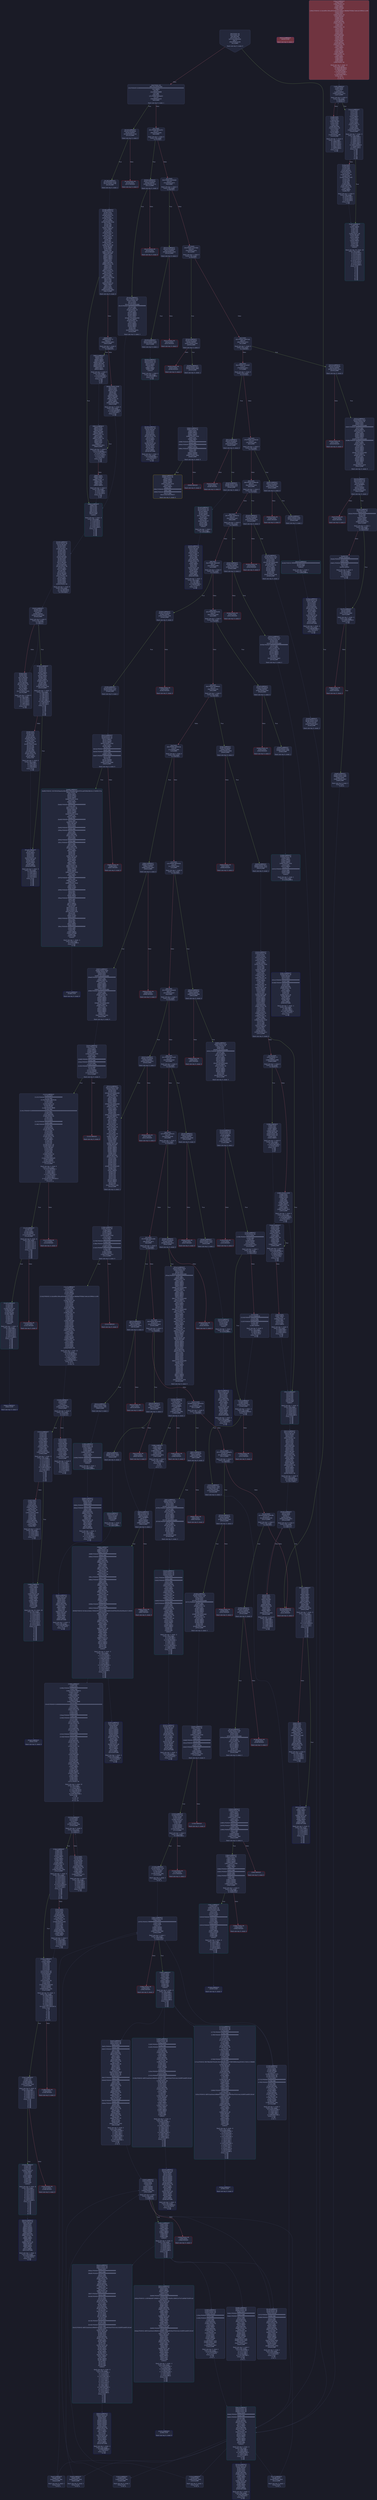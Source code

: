 digraph G {
    node [shape=box, style="filled, rounded", color="#565f89", fontcolor="#c0caf5", fontname="Helvetica", fillcolor="#24283b"];
    edge [color="#414868", fontcolor="#c0caf5", fontname="Helvetica"];
    bgcolor="#1a1b26";
    0 [ label = "[00] PUSH1 60
[02] PUSH1 40
[04] MSTORE
[05] PUSH1 04
[07] CALLDATASIZE
[08] LT
[09] PUSH2 0128
[0c] JUMPI

Stack size req: 0, sizeΔ: 0
" shape = invhouse]
    1 [ label = "[0d] PUSH1 00
[0f] CALLDATALOAD
[10] PUSH29 0100000000000000000000000000000000000000000000000000000000
[2e] SWAP1
[2f] DIV
[30] PUSH4 ffffffff
[35] AND
[36] DUP1
[37] PUSH4 06fdde03
[3c] EQ
[3d] PUSH2 012d
[40] JUMPI

Stack size req: 0, sizeΔ: 1
"]
    2 [ label = "[41] DUP1
[42] PUSH4 095ea7b3
[47] EQ
[48] PUSH2 01bb
[4b] JUMPI

Stack size req: 1, sizeΔ: 0
Entry->Op usage:
	0->71:EQ:1
"]
    3 [ label = "[4c] DUP1
[4d] PUSH4 18160ddd
[52] EQ
[53] PUSH2 0215
[56] JUMPI

Stack size req: 1, sizeΔ: 0
Entry->Op usage:
	0->82:EQ:1
"]
    4 [ label = "[57] DUP1
[58] PUSH4 1c02708d
[5d] EQ
[5e] PUSH2 023e
[61] JUMPI

Stack size req: 1, sizeΔ: 0
Entry->Op usage:
	0->93:EQ:1
"]
    5 [ label = "[62] DUP1
[63] PUSH4 23b872dd
[68] EQ
[69] PUSH2 0253
[6c] JUMPI

Stack size req: 1, sizeΔ: 0
Entry->Op usage:
	0->104:EQ:1
"]
    6 [ label = "[6d] DUP1
[6e] PUSH4 313ce567
[73] EQ
[74] PUSH2 02cc
[77] JUMPI

Stack size req: 1, sizeΔ: 0
Entry->Op usage:
	0->115:EQ:1
"]
    7 [ label = "[78] DUP1
[79] PUSH4 33a581d2
[7e] EQ
[7f] PUSH2 02fb
[82] JUMPI

Stack size req: 1, sizeΔ: 0
Entry->Op usage:
	0->126:EQ:1
"]
    8 [ label = "[83] DUP1
[84] PUSH4 42966c68
[89] EQ
[8a] PUSH2 0324
[8d] JUMPI

Stack size req: 1, sizeΔ: 0
Entry->Op usage:
	0->137:EQ:1
"]
    9 [ label = "[8e] DUP1
[8f] PUSH4 70a08231
[94] EQ
[95] PUSH2 0347
[98] JUMPI

Stack size req: 1, sizeΔ: 0
Entry->Op usage:
	0->148:EQ:1
"]
    10 [ label = "[99] DUP1
[9a] PUSH4 79ba5097
[9f] EQ
[a0] PUSH2 0394
[a3] JUMPI

Stack size req: 1, sizeΔ: 0
Entry->Op usage:
	0->159:EQ:1
"]
    11 [ label = "[a4] DUP1
[a5] PUSH4 8da5cb5b
[aa] EQ
[ab] PUSH2 03a9
[ae] JUMPI

Stack size req: 1, sizeΔ: 0
Entry->Op usage:
	0->170:EQ:1
"]
    12 [ label = "[af] DUP1
[b0] PUSH4 95d89b41
[b5] EQ
[b6] PUSH2 03fe
[b9] JUMPI

Stack size req: 1, sizeΔ: 0
Entry->Op usage:
	0->181:EQ:1
"]
    13 [ label = "[ba] DUP1
[bb] PUSH4 a0929cda
[c0] EQ
[c1] PUSH2 048c
[c4] JUMPI

Stack size req: 1, sizeΔ: 0
Entry->Op usage:
	0->192:EQ:1
"]
    14 [ label = "[c5] DUP1
[c6] PUSH4 a9059cbb
[cb] EQ
[cc] PUSH2 04ed
[cf] JUMPI

Stack size req: 1, sizeΔ: 0
Entry->Op usage:
	0->203:EQ:1
"]
    15 [ label = "[d0] DUP1
[d1] PUSH4 b26eafe4
[d6] EQ
[d7] PUSH2 0547
[da] JUMPI

Stack size req: 1, sizeΔ: 0
Entry->Op usage:
	0->214:EQ:1
"]
    16 [ label = "[db] DUP1
[dc] PUSH4 bac21a22
[e1] EQ
[e2] PUSH2 05ad
[e5] JUMPI

Stack size req: 1, sizeΔ: 0
Entry->Op usage:
	0->225:EQ:1
"]
    17 [ label = "[e6] DUP1
[e7] PUSH4 cae9ca51
[ec] EQ
[ed] PUSH2 05d6
[f0] JUMPI

Stack size req: 1, sizeΔ: 0
Entry->Op usage:
	0->236:EQ:1
"]
    18 [ label = "[f1] DUP1
[f2] PUSH4 d4ee1d90
[f7] EQ
[f8] PUSH2 0673
[fb] JUMPI

Stack size req: 1, sizeΔ: 0
Entry->Op usage:
	0->247:EQ:1
"]
    19 [ label = "[fc] DUP1
[fd] PUSH4 d8162db7
[0102] EQ
[0103] PUSH2 06c8
[0106] JUMPI

Stack size req: 1, sizeΔ: 0
Entry->Op usage:
	0->258:EQ:1
"]
    20 [ label = "[0107] DUP1
[0108] PUSH4 dd62ed3e
[010d] EQ
[010e] PUSH2 06f1
[0111] JUMPI

Stack size req: 1, sizeΔ: 0
Entry->Op usage:
	0->269:EQ:1
"]
    21 [ label = "[0112] DUP1
[0113] PUSH4 f0dda65c
[0118] EQ
[0119] PUSH2 075d
[011c] JUMPI

Stack size req: 1, sizeΔ: 0
Entry->Op usage:
	0->280:EQ:1
"]
    22 [ label = "[011d] DUP1
[011e] PUSH4 f2fde38b
[0123] EQ
[0124] PUSH2 079f
[0127] JUMPI

Stack size req: 1, sizeΔ: 0
Entry->Op usage:
	0->291:EQ:1
"]
    23 [ label = "[0128] JUMPDEST
[0129] PUSH1 00
[012b] DUP1
[012c] REVERT

Stack size req: 0, sizeΔ: 0
" color = "red"]
    24 [ label = "[012d] JUMPDEST
[012e] CALLVALUE
[012f] ISZERO
[0130] PUSH2 0138
[0133] JUMPI

Stack size req: 0, sizeΔ: 0
"]
    25 [ label = "[0134] PUSH1 00
[0136] DUP1
[0137] REVERT

Stack size req: 0, sizeΔ: 0
" color = "red"]
    26 [ label = "[0138] JUMPDEST
[0139] PUSH2 0140
[013c] PUSH2 07d8
[013f] JUMP

Stack size req: 0, sizeΔ: 1
"]
    27 [ label = "[0140] JUMPDEST
[0141] PUSH1 40
[0143] MLOAD
[0144] DUP1
[0145] DUP1
[0146] PUSH1 20
[0148] ADD
[0149] DUP3
[014a] DUP2
[014b] SUB
[014c] DUP3
[014d] MSTORE
[014e] DUP4
[014f] DUP2
[0150] DUP2
[0151] MLOAD
[0152] DUP2
[0153] MSTORE
[0154] PUSH1 20
[0156] ADD
[0157] SWAP2
[0158] POP
[0159] DUP1
[015a] MLOAD
[015b] SWAP1
[015c] PUSH1 20
[015e] ADD
[015f] SWAP1
[0160] DUP1
[0161] DUP4
[0162] DUP4
[0163] PUSH1 00

Stack size req: 1, sizeΔ: 9
Entry->Op usage:
	0->337:MLOAD:0
	0->346:MLOAD:0
	0->350:ADD:1
"]
    28 [ label = "[0165] JUMPDEST
[0166] DUP4
[0167] DUP2
[0168] LT
[0169] ISZERO
[016a] PUSH2 0180
[016d] JUMPI

Stack size req: 4, sizeΔ: 0
Entry->Op usage:
	0->360:LT:0
	3->360:LT:1
"]
    29 [ label = "[016e] DUP1
[016f] DUP3
[0170] ADD
[0171] MLOAD
[0172] DUP2
[0173] DUP5
[0174] ADD
[0175] MSTORE
[0176] PUSH1 20
[0178] DUP2
[0179] ADD
[017a] SWAP1
[017b] POP
[017c] PUSH2 0165
[017f] JUMP

Stack size req: 3, sizeΔ: 0
Entry->Op usage:
	0->368:ADD:1
	0->372:ADD:1
	0->377:ADD:0
	0->379:POP:0
	1->368:ADD:0
	2->372:ADD:0
Entry->Exit:
	0->😵
"]
    30 [ label = "[0180] JUMPDEST
[0181] POP
[0182] POP
[0183] POP
[0184] POP
[0185] SWAP1
[0186] POP
[0187] SWAP1
[0188] DUP2
[0189] ADD
[018a] SWAP1
[018b] PUSH1 1f
[018d] AND
[018e] DUP1
[018f] ISZERO
[0190] PUSH2 01ad
[0193] JUMPI

Stack size req: 7, sizeΔ: -5
Entry->Op usage:
	0->385:POP:0
	1->386:POP:0
	2->387:POP:0
	3->388:POP:0
	4->393:ADD:0
	4->397:AND:1
	4->399:ISZERO:0
	5->390:POP:0
	6->393:ADD:1
Entry->Exit:
	0->😵
	1->😵
	2->😵
	3->😵
	4->0
	5->😵
	6->😵
"]
    31 [ label = "[0194] DUP1
[0195] DUP3
[0196] SUB
[0197] DUP1
[0198] MLOAD
[0199] PUSH1 01
[019b] DUP4
[019c] PUSH1 20
[019e] SUB
[019f] PUSH2 0100
[01a2] EXP
[01a3] SUB
[01a4] NOT
[01a5] AND
[01a6] DUP2
[01a7] MSTORE
[01a8] PUSH1 20
[01aa] ADD
[01ab] SWAP2
[01ac] POP

Stack size req: 2, sizeΔ: 0
Entry->Op usage:
	0->406:SUB:1
	0->414:SUB:1
	1->406:SUB:0
	1->428:POP:0
Entry->Exit:
	1->😵
"]
    32 [ label = "[01ad] JUMPDEST
[01ae] POP
[01af] SWAP3
[01b0] POP
[01b1] POP
[01b2] POP
[01b3] PUSH1 40
[01b5] MLOAD
[01b6] DUP1
[01b7] SWAP2
[01b8] SUB
[01b9] SWAP1
[01ba] RETURN

Stack size req: 5, sizeΔ: -5
Entry->Op usage:
	0->430:POP:0
	1->440:SUB:0
	2->433:POP:0
	3->434:POP:0
	4->432:POP:0
Entry->Exit:
	0->😵
	1->😵
	2->😵
	3->😵
	4->😵
" color = "darkblue"]
    33 [ label = "[01bb] JUMPDEST
[01bc] CALLVALUE
[01bd] ISZERO
[01be] PUSH2 01c6
[01c1] JUMPI

Stack size req: 0, sizeΔ: 0
"]
    34 [ label = "[01c2] PUSH1 00
[01c4] DUP1
[01c5] REVERT

Stack size req: 0, sizeΔ: 0
" color = "red"]
    35 [ label = "[01c6] JUMPDEST
[01c7] PUSH2 01fb
[01ca] PUSH1 04
[01cc] DUP1
[01cd] DUP1
[01ce] CALLDATALOAD
[01cf] PUSH20 ffffffffffffffffffffffffffffffffffffffff
[01e4] AND
[01e5] SWAP1
[01e6] PUSH1 20
[01e8] ADD
[01e9] SWAP1
[01ea] SWAP2
[01eb] SWAP1
[01ec] DUP1
[01ed] CALLDATALOAD
[01ee] SWAP1
[01ef] PUSH1 20
[01f1] ADD
[01f2] SWAP1
[01f3] SWAP2
[01f4] SWAP1
[01f5] POP
[01f6] POP
[01f7] PUSH2 0876
[01fa] JUMP

Stack size req: 0, sizeΔ: 3
"]
    36 [ label = "[01fb] JUMPDEST
[01fc] PUSH1 40
[01fe] MLOAD
[01ff] DUP1
[0200] DUP3
[0201] ISZERO
[0202] ISZERO
[0203] ISZERO
[0204] ISZERO
[0205] DUP2
[0206] MSTORE
[0207] PUSH1 20
[0209] ADD
[020a] SWAP2
[020b] POP
[020c] POP
[020d] PUSH1 40
[020f] MLOAD
[0210] DUP1
[0211] SWAP2
[0212] SUB
[0213] SWAP1
[0214] RETURN

Stack size req: 1, sizeΔ: -1
Entry->Op usage:
	0->513:ISZERO:0
	0->523:POP:0
Entry->Exit:
	0->😵
" color = "darkblue"]
    37 [ label = "[0215] JUMPDEST
[0216] CALLVALUE
[0217] ISZERO
[0218] PUSH2 0220
[021b] JUMPI

Stack size req: 0, sizeΔ: 0
"]
    38 [ label = "[021c] PUSH1 00
[021e] DUP1
[021f] REVERT

Stack size req: 0, sizeΔ: 0
" color = "red"]
    39 [ label = "[0220] JUMPDEST
[0221] PUSH2 0228
[0224] PUSH2 0978
[0227] JUMP

Stack size req: 0, sizeΔ: 1
"]
    40 [ label = "[0228] JUMPDEST
[0229] PUSH1 40
[022b] MLOAD
[022c] DUP1
[022d] DUP3
[022e] DUP2
[022f] MSTORE
[0230] PUSH1 20
[0232] ADD
[0233] SWAP2
[0234] POP
[0235] POP
[0236] PUSH1 40
[0238] MLOAD
[0239] DUP1
[023a] SWAP2
[023b] SUB
[023c] SWAP1
[023d] RETURN

Stack size req: 1, sizeΔ: -1
Entry->Op usage:
	0->559:MSTORE:1
	0->564:POP:0
Entry->Exit:
	0->😵
" color = "darkblue"]
    41 [ label = "[023e] JUMPDEST
[023f] CALLVALUE
[0240] ISZERO
[0241] PUSH2 0249
[0244] JUMPI

Stack size req: 0, sizeΔ: 0
"]
    42 [ label = "[0245] PUSH1 00
[0247] DUP1
[0248] REVERT

Stack size req: 0, sizeΔ: 0
" color = "red"]
    43 [ label = "[0249] JUMPDEST
[024a] PUSH2 0251
[024d] PUSH2 0982
[0250] JUMP

Stack size req: 0, sizeΔ: 1
"]
    44 [ label = "[0251] JUMPDEST
[0252] STOP

Stack size req: 0, sizeΔ: 0
" color = "darkblue" fillcolor = "#703440"]
    45 [ label = "[0253] JUMPDEST
[0254] CALLVALUE
[0255] ISZERO
[0256] PUSH2 025e
[0259] JUMPI

Stack size req: 0, sizeΔ: 0
"]
    46 [ label = "[025a] PUSH1 00
[025c] DUP1
[025d] REVERT

Stack size req: 0, sizeΔ: 0
" color = "red"]
    47 [ label = "[025e] JUMPDEST
[025f] PUSH2 02b2
[0262] PUSH1 04
[0264] DUP1
[0265] DUP1
[0266] CALLDATALOAD
[0267] PUSH20 ffffffffffffffffffffffffffffffffffffffff
[027c] AND
[027d] SWAP1
[027e] PUSH1 20
[0280] ADD
[0281] SWAP1
[0282] SWAP2
[0283] SWAP1
[0284] DUP1
[0285] CALLDATALOAD
[0286] PUSH20 ffffffffffffffffffffffffffffffffffffffff
[029b] AND
[029c] SWAP1
[029d] PUSH1 20
[029f] ADD
[02a0] SWAP1
[02a1] SWAP2
[02a2] SWAP1
[02a3] DUP1
[02a4] CALLDATALOAD
[02a5] SWAP1
[02a6] PUSH1 20
[02a8] ADD
[02a9] SWAP1
[02aa] SWAP2
[02ab] SWAP1
[02ac] POP
[02ad] POP
[02ae] PUSH2 0a14
[02b1] JUMP

Stack size req: 0, sizeΔ: 4
"]
    48 [ label = "[02b2] JUMPDEST
[02b3] PUSH1 40
[02b5] MLOAD
[02b6] DUP1
[02b7] DUP3
[02b8] ISZERO
[02b9] ISZERO
[02ba] ISZERO
[02bb] ISZERO
[02bc] DUP2
[02bd] MSTORE
[02be] PUSH1 20
[02c0] ADD
[02c1] SWAP2
[02c2] POP
[02c3] POP
[02c4] PUSH1 40
[02c6] MLOAD
[02c7] DUP1
[02c8] SWAP2
[02c9] SUB
[02ca] SWAP1
[02cb] RETURN

Stack size req: 1, sizeΔ: -1
Entry->Op usage:
	0->696:ISZERO:0
	0->706:POP:0
Entry->Exit:
	0->😵
" color = "darkblue"]
    49 [ label = "[02cc] JUMPDEST
[02cd] CALLVALUE
[02ce] ISZERO
[02cf] PUSH2 02d7
[02d2] JUMPI

Stack size req: 0, sizeΔ: 0
"]
    50 [ label = "[02d3] PUSH1 00
[02d5] DUP1
[02d6] REVERT

Stack size req: 0, sizeΔ: 0
" color = "red"]
    51 [ label = "[02d7] JUMPDEST
[02d8] PUSH2 02df
[02db] PUSH2 0ca4
[02de] JUMP

Stack size req: 0, sizeΔ: 1
"]
    52 [ label = "[02df] JUMPDEST
[02e0] PUSH1 40
[02e2] MLOAD
[02e3] DUP1
[02e4] DUP3
[02e5] PUSH1 ff
[02e7] AND
[02e8] PUSH1 ff
[02ea] AND
[02eb] DUP2
[02ec] MSTORE
[02ed] PUSH1 20
[02ef] ADD
[02f0] SWAP2
[02f1] POP
[02f2] POP
[02f3] PUSH1 40
[02f5] MLOAD
[02f6] DUP1
[02f7] SWAP2
[02f8] SUB
[02f9] SWAP1
[02fa] RETURN

Stack size req: 1, sizeΔ: -1
Entry->Op usage:
	0->743:AND:1
	0->746:AND:1
	0->748:MSTORE:1
	0->753:POP:0
Entry->Exit:
	0->😵
" color = "darkblue"]
    53 [ label = "[02fb] JUMPDEST
[02fc] CALLVALUE
[02fd] ISZERO
[02fe] PUSH2 0306
[0301] JUMPI

Stack size req: 0, sizeΔ: 0
"]
    54 [ label = "[0302] PUSH1 00
[0304] DUP1
[0305] REVERT

Stack size req: 0, sizeΔ: 0
" color = "red"]
    55 [ label = "[0306] JUMPDEST
[0307] PUSH2 030e
[030a] PUSH2 0cb7
[030d] JUMP

Stack size req: 0, sizeΔ: 1
"]
    56 [ label = "[030e] JUMPDEST
[030f] PUSH1 40
[0311] MLOAD
[0312] DUP1
[0313] DUP3
[0314] DUP2
[0315] MSTORE
[0316] PUSH1 20
[0318] ADD
[0319] SWAP2
[031a] POP
[031b] POP
[031c] PUSH1 40
[031e] MLOAD
[031f] DUP1
[0320] SWAP2
[0321] SUB
[0322] SWAP1
[0323] RETURN

Stack size req: 1, sizeΔ: -1
Entry->Op usage:
	0->789:MSTORE:1
	0->794:POP:0
Entry->Exit:
	0->😵
" color = "darkblue"]
    57 [ label = "[0324] JUMPDEST
[0325] CALLVALUE
[0326] ISZERO
[0327] PUSH2 032f
[032a] JUMPI

Stack size req: 0, sizeΔ: 0
"]
    58 [ label = "[032b] PUSH1 00
[032d] DUP1
[032e] REVERT

Stack size req: 0, sizeΔ: 0
" color = "red"]
    59 [ label = "[032f] JUMPDEST
[0330] PUSH2 0345
[0333] PUSH1 04
[0335] DUP1
[0336] DUP1
[0337] CALLDATALOAD
[0338] SWAP1
[0339] PUSH1 20
[033b] ADD
[033c] SWAP1
[033d] SWAP2
[033e] SWAP1
[033f] POP
[0340] POP
[0341] PUSH2 0cdb
[0344] JUMP

Stack size req: 0, sizeΔ: 2
"]
    60 [ label = "[0345] JUMPDEST
[0346] STOP

Stack size req: 0, sizeΔ: 0
" color = "darkblue"]
    61 [ label = "[0347] JUMPDEST
[0348] CALLVALUE
[0349] ISZERO
[034a] PUSH2 0352
[034d] JUMPI

Stack size req: 0, sizeΔ: 0
"]
    62 [ label = "[034e] PUSH1 00
[0350] DUP1
[0351] REVERT

Stack size req: 0, sizeΔ: 0
" color = "red"]
    63 [ label = "[0352] JUMPDEST
[0353] PUSH2 037e
[0356] PUSH1 04
[0358] DUP1
[0359] DUP1
[035a] CALLDATALOAD
[035b] PUSH20 ffffffffffffffffffffffffffffffffffffffff
[0370] AND
[0371] SWAP1
[0372] PUSH1 20
[0374] ADD
[0375] SWAP1
[0376] SWAP2
[0377] SWAP1
[0378] POP
[0379] POP
[037a] PUSH2 0de3
[037d] JUMP

Stack size req: 0, sizeΔ: 2
"]
    64 [ label = "[037e] JUMPDEST
[037f] PUSH1 40
[0381] MLOAD
[0382] DUP1
[0383] DUP3
[0384] DUP2
[0385] MSTORE
[0386] PUSH1 20
[0388] ADD
[0389] SWAP2
[038a] POP
[038b] POP
[038c] PUSH1 40
[038e] MLOAD
[038f] DUP1
[0390] SWAP2
[0391] SUB
[0392] SWAP1
[0393] RETURN

Stack size req: 1, sizeΔ: -1
Entry->Op usage:
	0->901:MSTORE:1
	0->906:POP:0
Entry->Exit:
	0->😵
" color = "darkblue"]
    65 [ label = "[0394] JUMPDEST
[0395] CALLVALUE
[0396] ISZERO
[0397] PUSH2 039f
[039a] JUMPI

Stack size req: 0, sizeΔ: 0
"]
    66 [ label = "[039b] PUSH1 00
[039d] DUP1
[039e] REVERT

Stack size req: 0, sizeΔ: 0
" color = "red"]
    67 [ label = "[039f] JUMPDEST
[03a0] PUSH2 03a7
[03a3] PUSH2 0e2c
[03a6] JUMP

Stack size req: 0, sizeΔ: 1
"]
    68 [ label = "[03a7] JUMPDEST
[03a8] STOP

Stack size req: 0, sizeΔ: 0
" color = "darkblue"]
    69 [ label = "[03a9] JUMPDEST
[03aa] CALLVALUE
[03ab] ISZERO
[03ac] PUSH2 03b4
[03af] JUMPI

Stack size req: 0, sizeΔ: 0
"]
    70 [ label = "[03b0] PUSH1 00
[03b2] DUP1
[03b3] REVERT

Stack size req: 0, sizeΔ: 0
" color = "red"]
    71 [ label = "[03b4] JUMPDEST
[03b5] PUSH2 03bc
[03b8] PUSH2 1008
[03bb] JUMP

Stack size req: 0, sizeΔ: 1
"]
    72 [ label = "[03bc] JUMPDEST
[03bd] PUSH1 40
[03bf] MLOAD
[03c0] DUP1
[03c1] DUP3
[03c2] PUSH20 ffffffffffffffffffffffffffffffffffffffff
[03d7] AND
[03d8] PUSH20 ffffffffffffffffffffffffffffffffffffffff
[03ed] AND
[03ee] DUP2
[03ef] MSTORE
[03f0] PUSH1 20
[03f2] ADD
[03f3] SWAP2
[03f4] POP
[03f5] POP
[03f6] PUSH1 40
[03f8] MLOAD
[03f9] DUP1
[03fa] SWAP2
[03fb] SUB
[03fc] SWAP1
[03fd] RETURN

Stack size req: 1, sizeΔ: -1
Entry->Op usage:
	0->983:AND:1
	0->1005:AND:1
	0->1007:MSTORE:1
	0->1012:POP:0
Entry->Exit:
	0->😵
" color = "darkblue"]
    73 [ label = "[03fe] JUMPDEST
[03ff] CALLVALUE
[0400] ISZERO
[0401] PUSH2 0409
[0404] JUMPI

Stack size req: 0, sizeΔ: 0
"]
    74 [ label = "[0405] PUSH1 00
[0407] DUP1
[0408] REVERT

Stack size req: 0, sizeΔ: 0
" color = "red"]
    75 [ label = "[0409] JUMPDEST
[040a] PUSH2 0411
[040d] PUSH2 102d
[0410] JUMP

Stack size req: 0, sizeΔ: 1
"]
    76 [ label = "[0411] JUMPDEST
[0412] PUSH1 40
[0414] MLOAD
[0415] DUP1
[0416] DUP1
[0417] PUSH1 20
[0419] ADD
[041a] DUP3
[041b] DUP2
[041c] SUB
[041d] DUP3
[041e] MSTORE
[041f] DUP4
[0420] DUP2
[0421] DUP2
[0422] MLOAD
[0423] DUP2
[0424] MSTORE
[0425] PUSH1 20
[0427] ADD
[0428] SWAP2
[0429] POP
[042a] DUP1
[042b] MLOAD
[042c] SWAP1
[042d] PUSH1 20
[042f] ADD
[0430] SWAP1
[0431] DUP1
[0432] DUP4
[0433] DUP4
[0434] PUSH1 00

Stack size req: 1, sizeΔ: 9
Entry->Op usage:
	0->1058:MLOAD:0
	0->1067:MLOAD:0
	0->1071:ADD:1
"]
    77 [ label = "[0436] JUMPDEST
[0437] DUP4
[0438] DUP2
[0439] LT
[043a] ISZERO
[043b] PUSH2 0451
[043e] JUMPI

Stack size req: 4, sizeΔ: 0
Entry->Op usage:
	0->1081:LT:0
	3->1081:LT:1
"]
    78 [ label = "[043f] DUP1
[0440] DUP3
[0441] ADD
[0442] MLOAD
[0443] DUP2
[0444] DUP5
[0445] ADD
[0446] MSTORE
[0447] PUSH1 20
[0449] DUP2
[044a] ADD
[044b] SWAP1
[044c] POP
[044d] PUSH2 0436
[0450] JUMP

Stack size req: 3, sizeΔ: 0
Entry->Op usage:
	0->1089:ADD:1
	0->1093:ADD:1
	0->1098:ADD:0
	0->1100:POP:0
	1->1089:ADD:0
	2->1093:ADD:0
Entry->Exit:
	0->😵
"]
    79 [ label = "[0451] JUMPDEST
[0452] POP
[0453] POP
[0454] POP
[0455] POP
[0456] SWAP1
[0457] POP
[0458] SWAP1
[0459] DUP2
[045a] ADD
[045b] SWAP1
[045c] PUSH1 1f
[045e] AND
[045f] DUP1
[0460] ISZERO
[0461] PUSH2 047e
[0464] JUMPI

Stack size req: 7, sizeΔ: -5
Entry->Op usage:
	0->1106:POP:0
	1->1107:POP:0
	2->1108:POP:0
	3->1109:POP:0
	4->1114:ADD:0
	4->1118:AND:1
	4->1120:ISZERO:0
	5->1111:POP:0
	6->1114:ADD:1
Entry->Exit:
	0->😵
	1->😵
	2->😵
	3->😵
	4->0
	5->😵
	6->😵
"]
    80 [ label = "[0465] DUP1
[0466] DUP3
[0467] SUB
[0468] DUP1
[0469] MLOAD
[046a] PUSH1 01
[046c] DUP4
[046d] PUSH1 20
[046f] SUB
[0470] PUSH2 0100
[0473] EXP
[0474] SUB
[0475] NOT
[0476] AND
[0477] DUP2
[0478] MSTORE
[0479] PUSH1 20
[047b] ADD
[047c] SWAP2
[047d] POP

Stack size req: 2, sizeΔ: 0
Entry->Op usage:
	0->1127:SUB:1
	0->1135:SUB:1
	1->1127:SUB:0
	1->1149:POP:0
Entry->Exit:
	1->😵
"]
    81 [ label = "[047e] JUMPDEST
[047f] POP
[0480] SWAP3
[0481] POP
[0482] POP
[0483] POP
[0484] PUSH1 40
[0486] MLOAD
[0487] DUP1
[0488] SWAP2
[0489] SUB
[048a] SWAP1
[048b] RETURN

Stack size req: 5, sizeΔ: -5
Entry->Op usage:
	0->1151:POP:0
	1->1161:SUB:0
	2->1154:POP:0
	3->1155:POP:0
	4->1153:POP:0
Entry->Exit:
	0->😵
	1->😵
	2->😵
	3->😵
	4->😵
" color = "darkblue"]
    82 [ label = "[048c] JUMPDEST
[048d] CALLVALUE
[048e] ISZERO
[048f] PUSH2 0497
[0492] JUMPI

Stack size req: 0, sizeΔ: 0
"]
    83 [ label = "[0493] PUSH1 00
[0495] DUP1
[0496] REVERT

Stack size req: 0, sizeΔ: 0
" color = "red"]
    84 [ label = "[0497] JUMPDEST
[0498] PUSH2 04eb
[049b] PUSH1 04
[049d] DUP1
[049e] DUP1
[049f] CALLDATALOAD
[04a0] PUSH20 ffffffffffffffffffffffffffffffffffffffff
[04b5] AND
[04b6] SWAP1
[04b7] PUSH1 20
[04b9] ADD
[04ba] SWAP1
[04bb] SWAP2
[04bc] SWAP1
[04bd] DUP1
[04be] CALLDATALOAD
[04bf] PUSH20 ffffffffffffffffffffffffffffffffffffffff
[04d4] AND
[04d5] SWAP1
[04d6] PUSH1 20
[04d8] ADD
[04d9] SWAP1
[04da] SWAP2
[04db] SWAP1
[04dc] DUP1
[04dd] CALLDATALOAD
[04de] SWAP1
[04df] PUSH1 20
[04e1] ADD
[04e2] SWAP1
[04e3] SWAP2
[04e4] SWAP1
[04e5] POP
[04e6] POP
[04e7] PUSH2 10cb
[04ea] JUMP

Stack size req: 0, sizeΔ: 4
"]
    85 [ label = "[04eb] JUMPDEST
[04ec] STOP

Stack size req: 0, sizeΔ: 0
" color = "darkblue"]
    86 [ label = "[04ed] JUMPDEST
[04ee] CALLVALUE
[04ef] ISZERO
[04f0] PUSH2 04f8
[04f3] JUMPI

Stack size req: 0, sizeΔ: 0
"]
    87 [ label = "[04f4] PUSH1 00
[04f6] DUP1
[04f7] REVERT

Stack size req: 0, sizeΔ: 0
" color = "red"]
    88 [ label = "[04f8] JUMPDEST
[04f9] PUSH2 052d
[04fc] PUSH1 04
[04fe] DUP1
[04ff] DUP1
[0500] CALLDATALOAD
[0501] PUSH20 ffffffffffffffffffffffffffffffffffffffff
[0516] AND
[0517] SWAP1
[0518] PUSH1 20
[051a] ADD
[051b] SWAP1
[051c] SWAP2
[051d] SWAP1
[051e] DUP1
[051f] CALLDATALOAD
[0520] SWAP1
[0521] PUSH1 20
[0523] ADD
[0524] SWAP1
[0525] SWAP2
[0526] SWAP1
[0527] POP
[0528] POP
[0529] PUSH2 11e2
[052c] JUMP

Stack size req: 0, sizeΔ: 3
"]
    89 [ label = "[052d] JUMPDEST
[052e] PUSH1 40
[0530] MLOAD
[0531] DUP1
[0532] DUP3
[0533] ISZERO
[0534] ISZERO
[0535] ISZERO
[0536] ISZERO
[0537] DUP2
[0538] MSTORE
[0539] PUSH1 20
[053b] ADD
[053c] SWAP2
[053d] POP
[053e] POP
[053f] PUSH1 40
[0541] MLOAD
[0542] DUP1
[0543] SWAP2
[0544] SUB
[0545] SWAP1
[0546] RETURN

Stack size req: 1, sizeΔ: -1
Entry->Op usage:
	0->1331:ISZERO:0
	0->1341:POP:0
Entry->Exit:
	0->😵
" color = "darkblue"]
    90 [ label = "[0547] JUMPDEST
[0548] CALLVALUE
[0549] ISZERO
[054a] PUSH2 0552
[054d] JUMPI

Stack size req: 0, sizeΔ: 0
"]
    91 [ label = "[054e] PUSH1 00
[0550] DUP1
[0551] REVERT

Stack size req: 0, sizeΔ: 0
" color = "red"]
    92 [ label = "[0552] JUMPDEST
[0553] PUSH2 05ab
[0556] PUSH1 04
[0558] DUP1
[0559] DUP1
[055a] CALLDATALOAD
[055b] SWAP1
[055c] PUSH1 20
[055e] ADD
[055f] SWAP1
[0560] SWAP2
[0561] SWAP1
[0562] DUP1
[0563] CALLDATALOAD
[0564] SWAP1
[0565] PUSH1 20
[0567] ADD
[0568] SWAP1
[0569] DUP3
[056a] ADD
[056b] DUP1
[056c] CALLDATALOAD
[056d] SWAP1
[056e] PUSH1 20
[0570] ADD
[0571] SWAP1
[0572] DUP1
[0573] DUP1
[0574] PUSH1 1f
[0576] ADD
[0577] PUSH1 20
[0579] DUP1
[057a] SWAP2
[057b] DIV
[057c] MUL
[057d] PUSH1 20
[057f] ADD
[0580] PUSH1 40
[0582] MLOAD
[0583] SWAP1
[0584] DUP2
[0585] ADD
[0586] PUSH1 40
[0588] MSTORE
[0589] DUP1
[058a] SWAP4
[058b] SWAP3
[058c] SWAP2
[058d] SWAP1
[058e] DUP2
[058f] DUP2
[0590] MSTORE
[0591] PUSH1 20
[0593] ADD
[0594] DUP4
[0595] DUP4
[0596] DUP1
[0597] DUP3
[0598] DUP5
[0599] CALLDATACOPY
[059a] DUP3
[059b] ADD
[059c] SWAP2
[059d] POP
[059e] POP
[059f] POP
[05a0] POP
[05a1] POP
[05a2] POP
[05a3] SWAP2
[05a4] SWAP1
[05a5] POP
[05a6] POP
[05a7] PUSH2 136b
[05aa] JUMP

Stack size req: 0, sizeΔ: 3
"]
    93 [ label = "[05ab] JUMPDEST
[05ac] STOP

Stack size req: 0, sizeΔ: 0
" color = "darkblue"]
    94 [ label = "[05ad] JUMPDEST
[05ae] CALLVALUE
[05af] ISZERO
[05b0] PUSH2 05b8
[05b3] JUMPI

Stack size req: 0, sizeΔ: 0
"]
    95 [ label = "[05b4] PUSH1 00
[05b6] DUP1
[05b7] REVERT

Stack size req: 0, sizeΔ: 0
" color = "red"]
    96 [ label = "[05b8] JUMPDEST
[05b9] PUSH2 05c0
[05bc] PUSH2 1472
[05bf] JUMP

Stack size req: 0, sizeΔ: 1
"]
    97 [ label = "[05c0] JUMPDEST
[05c1] PUSH1 40
[05c3] MLOAD
[05c4] DUP1
[05c5] DUP3
[05c6] DUP2
[05c7] MSTORE
[05c8] PUSH1 20
[05ca] ADD
[05cb] SWAP2
[05cc] POP
[05cd] POP
[05ce] PUSH1 40
[05d0] MLOAD
[05d1] DUP1
[05d2] SWAP2
[05d3] SUB
[05d4] SWAP1
[05d5] RETURN

Stack size req: 1, sizeΔ: -1
Entry->Op usage:
	0->1479:MSTORE:1
	0->1484:POP:0
Entry->Exit:
	0->😵
" color = "darkblue"]
    98 [ label = "[05d6] JUMPDEST
[05d7] CALLVALUE
[05d8] ISZERO
[05d9] PUSH2 05e1
[05dc] JUMPI

Stack size req: 0, sizeΔ: 0
"]
    99 [ label = "[05dd] PUSH1 00
[05df] DUP1
[05e0] REVERT

Stack size req: 0, sizeΔ: 0
" color = "red"]
    100 [ label = "[05e1] JUMPDEST
[05e2] PUSH2 0659
[05e5] PUSH1 04
[05e7] DUP1
[05e8] DUP1
[05e9] CALLDATALOAD
[05ea] PUSH20 ffffffffffffffffffffffffffffffffffffffff
[05ff] AND
[0600] SWAP1
[0601] PUSH1 20
[0603] ADD
[0604] SWAP1
[0605] SWAP2
[0606] SWAP1
[0607] DUP1
[0608] CALLDATALOAD
[0609] SWAP1
[060a] PUSH1 20
[060c] ADD
[060d] SWAP1
[060e] SWAP2
[060f] SWAP1
[0610] DUP1
[0611] CALLDATALOAD
[0612] SWAP1
[0613] PUSH1 20
[0615] ADD
[0616] SWAP1
[0617] DUP3
[0618] ADD
[0619] DUP1
[061a] CALLDATALOAD
[061b] SWAP1
[061c] PUSH1 20
[061e] ADD
[061f] SWAP1
[0620] DUP1
[0621] DUP1
[0622] PUSH1 1f
[0624] ADD
[0625] PUSH1 20
[0627] DUP1
[0628] SWAP2
[0629] DIV
[062a] MUL
[062b] PUSH1 20
[062d] ADD
[062e] PUSH1 40
[0630] MLOAD
[0631] SWAP1
[0632] DUP2
[0633] ADD
[0634] PUSH1 40
[0636] MSTORE
[0637] DUP1
[0638] SWAP4
[0639] SWAP3
[063a] SWAP2
[063b] SWAP1
[063c] DUP2
[063d] DUP2
[063e] MSTORE
[063f] PUSH1 20
[0641] ADD
[0642] DUP4
[0643] DUP4
[0644] DUP1
[0645] DUP3
[0646] DUP5
[0647] CALLDATACOPY
[0648] DUP3
[0649] ADD
[064a] SWAP2
[064b] POP
[064c] POP
[064d] POP
[064e] POP
[064f] POP
[0650] POP
[0651] SWAP2
[0652] SWAP1
[0653] POP
[0654] POP
[0655] PUSH2 1478
[0658] JUMP

Stack size req: 0, sizeΔ: 4
"]
    101 [ label = "[0659] JUMPDEST
[065a] PUSH1 40
[065c] MLOAD
[065d] DUP1
[065e] DUP3
[065f] ISZERO
[0660] ISZERO
[0661] ISZERO
[0662] ISZERO
[0663] DUP2
[0664] MSTORE
[0665] PUSH1 20
[0667] ADD
[0668] SWAP2
[0669] POP
[066a] POP
[066b] PUSH1 40
[066d] MLOAD
[066e] DUP1
[066f] SWAP2
[0670] SUB
[0671] SWAP1
[0672] RETURN

Stack size req: 1, sizeΔ: -1
Entry->Op usage:
	0->1631:ISZERO:0
	0->1641:POP:0
Entry->Exit:
	0->😵
" color = "darkblue"]
    102 [ label = "[0673] JUMPDEST
[0674] CALLVALUE
[0675] ISZERO
[0676] PUSH2 067e
[0679] JUMPI

Stack size req: 0, sizeΔ: 0
"]
    103 [ label = "[067a] PUSH1 00
[067c] DUP1
[067d] REVERT

Stack size req: 0, sizeΔ: 0
" color = "red"]
    104 [ label = "[067e] JUMPDEST
[067f] PUSH2 0686
[0682] PUSH2 15f8
[0685] JUMP

Stack size req: 0, sizeΔ: 1
"]
    105 [ label = "[0686] JUMPDEST
[0687] PUSH1 40
[0689] MLOAD
[068a] DUP1
[068b] DUP3
[068c] PUSH20 ffffffffffffffffffffffffffffffffffffffff
[06a1] AND
[06a2] PUSH20 ffffffffffffffffffffffffffffffffffffffff
[06b7] AND
[06b8] DUP2
[06b9] MSTORE
[06ba] PUSH1 20
[06bc] ADD
[06bd] SWAP2
[06be] POP
[06bf] POP
[06c0] PUSH1 40
[06c2] MLOAD
[06c3] DUP1
[06c4] SWAP2
[06c5] SUB
[06c6] SWAP1
[06c7] RETURN

Stack size req: 1, sizeΔ: -1
Entry->Op usage:
	0->1697:AND:1
	0->1719:AND:1
	0->1721:MSTORE:1
	0->1726:POP:0
Entry->Exit:
	0->😵
" color = "darkblue"]
    106 [ label = "[06c8] JUMPDEST
[06c9] CALLVALUE
[06ca] ISZERO
[06cb] PUSH2 06d3
[06ce] JUMPI

Stack size req: 0, sizeΔ: 0
"]
    107 [ label = "[06cf] PUSH1 00
[06d1] DUP1
[06d2] REVERT

Stack size req: 0, sizeΔ: 0
" color = "red"]
    108 [ label = "[06d3] JUMPDEST
[06d4] PUSH2 06db
[06d7] PUSH2 161e
[06da] JUMP

Stack size req: 0, sizeΔ: 1
"]
    109 [ label = "[06db] JUMPDEST
[06dc] PUSH1 40
[06de] MLOAD
[06df] DUP1
[06e0] DUP3
[06e1] DUP2
[06e2] MSTORE
[06e3] PUSH1 20
[06e5] ADD
[06e6] SWAP2
[06e7] POP
[06e8] POP
[06e9] PUSH1 40
[06eb] MLOAD
[06ec] DUP1
[06ed] SWAP2
[06ee] SUB
[06ef] SWAP1
[06f0] RETURN

Stack size req: 1, sizeΔ: -1
Entry->Op usage:
	0->1762:MSTORE:1
	0->1767:POP:0
Entry->Exit:
	0->😵
" color = "darkblue"]
    110 [ label = "[06f1] JUMPDEST
[06f2] CALLVALUE
[06f3] ISZERO
[06f4] PUSH2 06fc
[06f7] JUMPI

Stack size req: 0, sizeΔ: 0
"]
    111 [ label = "[06f8] PUSH1 00
[06fa] DUP1
[06fb] REVERT

Stack size req: 0, sizeΔ: 0
" color = "red"]
    112 [ label = "[06fc] JUMPDEST
[06fd] PUSH2 0747
[0700] PUSH1 04
[0702] DUP1
[0703] DUP1
[0704] CALLDATALOAD
[0705] PUSH20 ffffffffffffffffffffffffffffffffffffffff
[071a] AND
[071b] SWAP1
[071c] PUSH1 20
[071e] ADD
[071f] SWAP1
[0720] SWAP2
[0721] SWAP1
[0722] DUP1
[0723] CALLDATALOAD
[0724] PUSH20 ffffffffffffffffffffffffffffffffffffffff
[0739] AND
[073a] SWAP1
[073b] PUSH1 20
[073d] ADD
[073e] SWAP1
[073f] SWAP2
[0740] SWAP1
[0741] POP
[0742] POP
[0743] PUSH2 1624
[0746] JUMP

Stack size req: 0, sizeΔ: 3
"]
    113 [ label = "[0747] JUMPDEST
[0748] PUSH1 40
[074a] MLOAD
[074b] DUP1
[074c] DUP3
[074d] DUP2
[074e] MSTORE
[074f] PUSH1 20
[0751] ADD
[0752] SWAP2
[0753] POP
[0754] POP
[0755] PUSH1 40
[0757] MLOAD
[0758] DUP1
[0759] SWAP2
[075a] SUB
[075b] SWAP1
[075c] RETURN

Stack size req: 1, sizeΔ: -1
Entry->Op usage:
	0->1870:MSTORE:1
	0->1875:POP:0
Entry->Exit:
	0->😵
" color = "darkblue"]
    114 [ label = "[075d] JUMPDEST
[075e] CALLVALUE
[075f] ISZERO
[0760] PUSH2 0768
[0763] JUMPI

Stack size req: 0, sizeΔ: 0
"]
    115 [ label = "[0764] PUSH1 00
[0766] DUP1
[0767] REVERT

Stack size req: 0, sizeΔ: 0
" color = "red"]
    116 [ label = "[0768] JUMPDEST
[0769] PUSH2 079d
[076c] PUSH1 04
[076e] DUP1
[076f] DUP1
[0770] CALLDATALOAD
[0771] PUSH20 ffffffffffffffffffffffffffffffffffffffff
[0786] AND
[0787] SWAP1
[0788] PUSH1 20
[078a] ADD
[078b] SWAP1
[078c] SWAP2
[078d] SWAP1
[078e] DUP1
[078f] CALLDATALOAD
[0790] SWAP1
[0791] PUSH1 20
[0793] ADD
[0794] SWAP1
[0795] SWAP2
[0796] SWAP1
[0797] POP
[0798] POP
[0799] PUSH2 16ab
[079c] JUMP

Stack size req: 0, sizeΔ: 3
"]
    117 [ label = "[079d] JUMPDEST
[079e] STOP

Stack size req: 0, sizeΔ: 0
" color = "darkblue"]
    118 [ label = "[079f] JUMPDEST
[07a0] CALLVALUE
[07a1] ISZERO
[07a2] PUSH2 07aa
[07a5] JUMPI

Stack size req: 0, sizeΔ: 0
"]
    119 [ label = "[07a6] PUSH1 00
[07a8] DUP1
[07a9] REVERT

Stack size req: 0, sizeΔ: 0
" color = "red"]
    120 [ label = "[07aa] JUMPDEST
[07ab] PUSH2 07d6
[07ae] PUSH1 04
[07b0] DUP1
[07b1] DUP1
[07b2] CALLDATALOAD
[07b3] PUSH20 ffffffffffffffffffffffffffffffffffffffff
[07c8] AND
[07c9] SWAP1
[07ca] PUSH1 20
[07cc] ADD
[07cd] SWAP1
[07ce] SWAP2
[07cf] SWAP1
[07d0] POP
[07d1] POP
[07d2] PUSH2 1858
[07d5] JUMP

Stack size req: 0, sizeΔ: 2
"]
    121 [ label = "[07d6] JUMPDEST
[07d7] STOP

Stack size req: 0, sizeΔ: 0
" color = "darkblue"]
    122 [ label = "[07d8] JUMPDEST
[07d9] PUSH1 03
[07db] DUP1
[07dc] SLOAD
[07dd] PUSH1 01
[07df] DUP2
[07e0] PUSH1 01
[07e2] AND
[07e3] ISZERO
[07e4] PUSH2 0100
[07e7] MUL
[07e8] SUB
[07e9] AND
[07ea] PUSH1 02
[07ec] SWAP1
[07ed] DIV
[07ee] DUP1
[07ef] PUSH1 1f
[07f1] ADD
[07f2] PUSH1 20
[07f4] DUP1
[07f5] SWAP2
[07f6] DIV
[07f7] MUL
[07f8] PUSH1 20
[07fa] ADD
[07fb] PUSH1 40
[07fd] MLOAD
[07fe] SWAP1
[07ff] DUP2
[0800] ADD
[0801] PUSH1 40
[0803] MSTORE
[0804] DUP1
[0805] SWAP3
[0806] SWAP2
[0807] SWAP1
[0808] DUP2
[0809] DUP2
[080a] MSTORE
[080b] PUSH1 20
[080d] ADD
[080e] DUP3
[080f] DUP1
[0810] SLOAD
[0811] PUSH1 01
[0813] DUP2
[0814] PUSH1 01
[0816] AND
[0817] ISZERO
[0818] PUSH2 0100
[081b] MUL
[081c] SUB
[081d] AND
[081e] PUSH1 02
[0820] SWAP1
[0821] DIV
[0822] DUP1
[0823] ISZERO
[0824] PUSH2 086e
[0827] JUMPI

Stack size req: 0, sizeΔ: 6
"]
    123 [ label = "[0828] DUP1
[0829] PUSH1 1f
[082b] LT
[082c] PUSH2 0843
[082f] JUMPI

Stack size req: 1, sizeΔ: 0
Entry->Op usage:
	0->2091:LT:1
"]
    124 [ label = "[0830] PUSH2 0100
[0833] DUP1
[0834] DUP4
[0835] SLOAD
[0836] DIV
[0837] MUL
[0838] DUP4
[0839] MSTORE
[083a] SWAP2
[083b] PUSH1 20
[083d] ADD
[083e] SWAP2
[083f] PUSH2 086e
[0842] JUMP

Stack size req: 3, sizeΔ: 0
Entry->Op usage:
	1->2101:SLOAD:0
	2->2105:MSTORE:0
	2->2109:ADD:1
Entry->Exit:
	2->😵
"]
    125 [ label = "[0843] JUMPDEST
[0844] DUP3
[0845] ADD
[0846] SWAP2
[0847] SWAP1
[0848] PUSH1 00
[084a] MSTORE
[084b] PUSH1 20
[084d] PUSH1 00
[084f] SHA3
[0850] SWAP1

Stack size req: 3, sizeΔ: 0
Entry->Op usage:
	0->2117:ADD:1
	1->2122:MSTORE:1
	2->2117:ADD:0
Entry->Exit:
	0->😵
	1->😵
	2->0
"]
    126 [ label = "[0851] JUMPDEST
[0852] DUP2
[0853] SLOAD
[0854] DUP2
[0855] MSTORE
[0856] SWAP1
[0857] PUSH1 01
[0859] ADD
[085a] SWAP1
[085b] PUSH1 20
[085d] ADD
[085e] DUP1
[085f] DUP4
[0860] GT
[0861] PUSH2 0851
[0864] JUMPI

Stack size req: 3, sizeΔ: 0
Entry->Op usage:
	0->2133:MSTORE:0
	0->2141:ADD:1
	1->2131:SLOAD:0
	1->2137:ADD:1
	2->2144:GT:0
Entry->Exit:
	0->😵
	1->😵
"]
    127 [ label = "[0865] DUP3
[0866] SWAP1
[0867] SUB
[0868] PUSH1 1f
[086a] AND
[086b] DUP3
[086c] ADD
[086d] SWAP2

Stack size req: 3, sizeΔ: 0
Entry->Op usage:
	0->2151:SUB:0
	2->2151:SUB:1
	2->2156:ADD:0
Entry->Exit:
	0->😵
	2->0
"]
    128 [ label = "[086e] JUMPDEST
[086f] POP
[0870] POP
[0871] POP
[0872] POP
[0873] POP
[0874] DUP2
[0875] JUMP
Indirect!

Stack size req: 7, sizeΔ: -5
Entry->Op usage:
	0->2159:POP:0
	1->2160:POP:0
	2->2161:POP:0
	3->2162:POP:0
	4->2163:POP:0
	6->2165:JUMP:0
Entry->Exit:
	0->😵
	1->😵
	2->😵
	3->😵
	4->😵
" color = "teal"]
    129 [ label = "[0876] JUMPDEST
[0877] PUSH1 00
[0879] PUSH1 02
[087b] SLOAD
[087c] NUMBER
[087d] GT
[087e] ISZERO
[087f] ISZERO
[0880] PUSH2 0888
[0883] JUMPI

Stack size req: 0, sizeΔ: 1
"]
    130 [ label = "[0884] PUSH1 00
[0886] DUP1
[0887] REVERT

Stack size req: 0, sizeΔ: 0
" color = "red"]
    131 [ label = "[0888] JUMPDEST
[0889] DUP2
[088a] PUSH1 09
[088c] PUSH1 00
[088e] CALLER
[088f] PUSH20 ffffffffffffffffffffffffffffffffffffffff
[08a4] AND
[08a5] PUSH20 ffffffffffffffffffffffffffffffffffffffff
[08ba] AND
[08bb] DUP2
[08bc] MSTORE
[08bd] PUSH1 20
[08bf] ADD
[08c0] SWAP1
[08c1] DUP2
[08c2] MSTORE
[08c3] PUSH1 20
[08c5] ADD
[08c6] PUSH1 00
[08c8] SHA3
[08c9] PUSH1 00
[08cb] DUP6
[08cc] PUSH20 ffffffffffffffffffffffffffffffffffffffff
[08e1] AND
[08e2] PUSH20 ffffffffffffffffffffffffffffffffffffffff
[08f7] AND
[08f8] DUP2
[08f9] MSTORE
[08fa] PUSH1 20
[08fc] ADD
[08fd] SWAP1
[08fe] DUP2
[08ff] MSTORE
[0900] PUSH1 20
[0902] ADD
[0903] PUSH1 00
[0905] SHA3
[0906] DUP2
[0907] SWAP1
[0908] SSTORE
[0909] POP
[090a] DUP3
[090b] PUSH20 ffffffffffffffffffffffffffffffffffffffff
[0920] AND
[0921] CALLER
[0922] PUSH20 ffffffffffffffffffffffffffffffffffffffff
[0937] AND
[0938] PUSH32 8c5be1e5ebec7d5bd14f71427d1e84f3dd0314c0f7b2291e5b200ac8c7c3b925
[0959] DUP5
[095a] PUSH1 40
[095c] MLOAD
[095d] DUP1
[095e] DUP3
[095f] DUP2
[0960] MSTORE
[0961] PUSH1 20
[0963] ADD
[0964] SWAP2
[0965] POP
[0966] POP
[0967] PUSH1 40
[0969] MLOAD
[096a] DUP1
[096b] SWAP2
[096c] SUB
[096d] SWAP1
[096e] LOG3
[096f] PUSH1 01
[0971] SWAP1
[0972] POP
[0973] SWAP3
[0974] SWAP2
[0975] POP
[0976] POP
[0977] JUMP
Indirect!

Stack size req: 4, sizeΔ: -3
Entry->Op usage:
	0->2418:POP:0
	1->2312:SSTORE:1
	1->2313:POP:0
	1->2400:MSTORE:1
	1->2405:POP:0
	1->2422:POP:0
	2->2273:AND:1
	2->2295:AND:1
	2->2297:MSTORE:1
	2->2336:AND:1
	2->2414:LOG3:4
	2->2421:POP:0
	3->2423:JUMP:0
Entry->Exit:
	0->😵
	1->😵
	2->😵
	3->😵
" color = "teal"]
    132 [ label = "[0978] JUMPDEST
[0979] PUSH1 00
[097b] PUSH1 07
[097d] SLOAD
[097e] SWAP1
[097f] POP
[0980] SWAP1
[0981] JUMP
Indirect!

Stack size req: 1, sizeΔ: 0
Entry->Op usage:
	0->2433:JUMP:0
Entry->Exit:
	0->😵
" color = "teal"]
    133 [ label = "[0982] JUMPDEST
[0983] PUSH1 00
[0985] DUP1
[0986] SWAP1
[0987] SLOAD
[0988] SWAP1
[0989] PUSH2 0100
[098c] EXP
[098d] SWAP1
[098e] DIV
[098f] PUSH20 ffffffffffffffffffffffffffffffffffffffff
[09a4] AND
[09a5] PUSH20 ffffffffffffffffffffffffffffffffffffffff
[09ba] AND
[09bb] CALLER
[09bc] PUSH20 ffffffffffffffffffffffffffffffffffffffff
[09d1] AND
[09d2] EQ
[09d3] ISZERO
[09d4] ISZERO
[09d5] PUSH2 09da
[09d8] JUMPI

Stack size req: 0, sizeΔ: 0
"]
    134 [ label = "[09d9] INVALID

Stack size req: 0, sizeΔ: 0
" color = "red"]
    135 [ label = "[09da] JUMPDEST
[09db] PUSH1 00
[09dd] DUP1
[09de] SWAP1
[09df] SLOAD
[09e0] SWAP1
[09e1] PUSH2 0100
[09e4] EXP
[09e5] SWAP1
[09e6] DIV
[09e7] PUSH20 ffffffffffffffffffffffffffffffffffffffff
[09fc] AND
[09fd] PUSH20 ffffffffffffffffffffffffffffffffffffffff
[0a12] AND
[0a13] SELFDESTRUCT

Stack size req: 0, sizeΔ: 0
" color = "gold"]
    136 [ label = "[0a14] JUMPDEST
[0a15] PUSH1 00
[0a17] PUSH1 02
[0a19] SLOAD
[0a1a] NUMBER
[0a1b] GT
[0a1c] ISZERO
[0a1d] ISZERO
[0a1e] PUSH2 0a26
[0a21] JUMPI

Stack size req: 0, sizeΔ: 1
"]
    137 [ label = "[0a22] PUSH1 00
[0a24] DUP1
[0a25] REVERT

Stack size req: 0, sizeΔ: 0
" color = "red"]
    138 [ label = "[0a26] JUMPDEST
[0a27] PUSH1 00
[0a29] DUP4
[0a2a] PUSH20 ffffffffffffffffffffffffffffffffffffffff
[0a3f] AND
[0a40] EQ
[0a41] ISZERO
[0a42] DUP1
[0a43] ISZERO
[0a44] PUSH2 0a79
[0a47] JUMPI

Stack size req: 3, sizeΔ: 1
Entry->Op usage:
	2->2623:AND:1
	2->2624:EQ:0
"]
    139 [ label = "[0a48] POP
[0a49] ADDRESS
[0a4a] PUSH20 ffffffffffffffffffffffffffffffffffffffff
[0a5f] AND
[0a60] DUP4
[0a61] PUSH20 ffffffffffffffffffffffffffffffffffffffff
[0a76] AND
[0a77] EQ
[0a78] ISZERO

Stack size req: 4, sizeΔ: 0
Entry->Op usage:
	0->2632:POP:0
	3->2678:AND:1
	3->2679:EQ:0
Entry->Exit:
	0->😵
"]
    140 [ label = "[0a79] JUMPDEST
[0a7a] ISZERO
[0a7b] ISZERO
[0a7c] PUSH2 0a84
[0a7f] JUMPI

Stack size req: 1, sizeΔ: -1
Entry->Op usage:
	0->2682:ISZERO:0
Entry->Exit:
	0->😵
"]
    141 [ label = "[0a80] PUSH1 00
[0a82] DUP1
[0a83] REVERT

Stack size req: 0, sizeΔ: 0
" color = "red"]
    142 [ label = "[0a84] JUMPDEST
[0a85] PUSH2 0a96
[0a88] PUSH2 0a90
[0a8b] DUP6
[0a8c] PUSH2 0de3
[0a8f] JUMP

Stack size req: 4, sizeΔ: 3
Entry->Exit:
	3->0, 6
"]
    143 [ label = "[0a90] JUMPDEST
[0a91] DUP4
[0a92] PUSH2 1950
[0a95] JUMP

Stack size req: 4, sizeΔ: 1
Entry->Exit:
	3->0, 4
"]
    144 [ label = "[0a96] JUMPDEST
[0a97] PUSH1 08
[0a99] PUSH1 00
[0a9b] DUP7
[0a9c] PUSH20 ffffffffffffffffffffffffffffffffffffffff
[0ab1] AND
[0ab2] PUSH20 ffffffffffffffffffffffffffffffffffffffff
[0ac7] AND
[0ac8] DUP2
[0ac9] MSTORE
[0aca] PUSH1 20
[0acc] ADD
[0acd] SWAP1
[0ace] DUP2
[0acf] MSTORE
[0ad0] PUSH1 20
[0ad2] ADD
[0ad3] PUSH1 00
[0ad5] SHA3
[0ad6] DUP2
[0ad7] SWAP1
[0ad8] SSTORE
[0ad9] POP
[0ada] PUSH2 0aeb
[0add] PUSH2 0ae5
[0ae0] DUP5
[0ae1] PUSH2 0de3
[0ae4] JUMP

Stack size req: 5, sizeΔ: 2
Entry->Op usage:
	0->2776:SSTORE:1
	0->2777:POP:0
	4->2737:AND:1
	4->2759:AND:1
	4->2761:MSTORE:1
Entry->Exit:
	0->😵
	3->0, 5
"]
    145 [ label = "[0ae5] JUMPDEST
[0ae6] DUP4
[0ae7] PUSH2 196c
[0aea] JUMP

Stack size req: 4, sizeΔ: 1
Entry->Exit:
	3->0, 4
"]
    146 [ label = "[0aeb] JUMPDEST
[0aec] PUSH1 08
[0aee] PUSH1 00
[0af0] DUP6
[0af1] PUSH20 ffffffffffffffffffffffffffffffffffffffff
[0b06] AND
[0b07] PUSH20 ffffffffffffffffffffffffffffffffffffffff
[0b1c] AND
[0b1d] DUP2
[0b1e] MSTORE
[0b1f] PUSH1 20
[0b21] ADD
[0b22] SWAP1
[0b23] DUP2
[0b24] MSTORE
[0b25] PUSH1 20
[0b27] ADD
[0b28] PUSH1 00
[0b2a] SHA3
[0b2b] DUP2
[0b2c] SWAP1
[0b2d] SSTORE
[0b2e] POP
[0b2f] PUSH2 0bb4
[0b32] PUSH1 09
[0b34] PUSH1 00
[0b36] DUP7
[0b37] PUSH20 ffffffffffffffffffffffffffffffffffffffff
[0b4c] AND
[0b4d] PUSH20 ffffffffffffffffffffffffffffffffffffffff
[0b62] AND
[0b63] DUP2
[0b64] MSTORE
[0b65] PUSH1 20
[0b67] ADD
[0b68] SWAP1
[0b69] DUP2
[0b6a] MSTORE
[0b6b] PUSH1 20
[0b6d] ADD
[0b6e] PUSH1 00
[0b70] SHA3
[0b71] PUSH1 00
[0b73] CALLER
[0b74] PUSH20 ffffffffffffffffffffffffffffffffffffffff
[0b89] AND
[0b8a] PUSH20 ffffffffffffffffffffffffffffffffffffffff
[0b9f] AND
[0ba0] DUP2
[0ba1] MSTORE
[0ba2] PUSH1 20
[0ba4] ADD
[0ba5] SWAP1
[0ba6] DUP2
[0ba7] MSTORE
[0ba8] PUSH1 20
[0baa] ADD
[0bab] PUSH1 00
[0bad] SHA3
[0bae] SLOAD
[0baf] DUP4
[0bb0] PUSH2 1950
[0bb3] JUMP

Stack size req: 5, sizeΔ: 2
Entry->Op usage:
	0->2861:SSTORE:1
	0->2862:POP:0
	3->2822:AND:1
	3->2844:AND:1
	3->2846:MSTORE:1
	4->2892:AND:1
	4->2914:AND:1
	4->2916:MSTORE:1
Entry->Exit:
	0->😵
	2->0, 4
"]
    147 [ label = "[0bb4] JUMPDEST
[0bb5] PUSH1 09
[0bb7] PUSH1 00
[0bb9] DUP7
[0bba] PUSH20 ffffffffffffffffffffffffffffffffffffffff
[0bcf] AND
[0bd0] PUSH20 ffffffffffffffffffffffffffffffffffffffff
[0be5] AND
[0be6] DUP2
[0be7] MSTORE
[0be8] PUSH1 20
[0bea] ADD
[0beb] SWAP1
[0bec] DUP2
[0bed] MSTORE
[0bee] PUSH1 20
[0bf0] ADD
[0bf1] PUSH1 00
[0bf3] SHA3
[0bf4] PUSH1 00
[0bf6] CALLER
[0bf7] PUSH20 ffffffffffffffffffffffffffffffffffffffff
[0c0c] AND
[0c0d] PUSH20 ffffffffffffffffffffffffffffffffffffffff
[0c22] AND
[0c23] DUP2
[0c24] MSTORE
[0c25] PUSH1 20
[0c27] ADD
[0c28] SWAP1
[0c29] DUP2
[0c2a] MSTORE
[0c2b] PUSH1 20
[0c2d] ADD
[0c2e] PUSH1 00
[0c30] SHA3
[0c31] DUP2
[0c32] SWAP1
[0c33] SSTORE
[0c34] POP
[0c35] DUP3
[0c36] PUSH20 ffffffffffffffffffffffffffffffffffffffff
[0c4b] AND
[0c4c] DUP5
[0c4d] PUSH20 ffffffffffffffffffffffffffffffffffffffff
[0c62] AND
[0c63] PUSH32 ddf252ad1be2c89b69c2b068fc378daa952ba7f163c4a11628f55a4df523b3ef
[0c84] DUP5
[0c85] PUSH1 40
[0c87] MLOAD
[0c88] DUP1
[0c89] DUP3
[0c8a] DUP2
[0c8b] MSTORE
[0c8c] PUSH1 20
[0c8e] ADD
[0c8f] SWAP2
[0c90] POP
[0c91] POP
[0c92] PUSH1 40
[0c94] MLOAD
[0c95] DUP1
[0c96] SWAP2
[0c97] SUB
[0c98] SWAP1
[0c99] LOG3
[0c9a] PUSH1 01
[0c9c] SWAP1
[0c9d] POP
[0c9e] SWAP4
[0c9f] SWAP3
[0ca0] POP
[0ca1] POP
[0ca2] POP
[0ca3] JUMP
Indirect!

Stack size req: 6, sizeΔ: -5
Entry->Op usage:
	0->3123:SSTORE:1
	0->3124:POP:0
	1->3229:POP:0
	2->3211:MSTORE:1
	2->3216:POP:0
	2->3233:POP:0
	3->3147:AND:1
	3->3225:LOG3:4
	3->3234:POP:0
	4->3023:AND:1
	4->3045:AND:1
	4->3047:MSTORE:1
	4->3170:AND:1
	4->3225:LOG3:3
	4->3232:POP:0
	5->3235:JUMP:0
Entry->Exit:
	0->😵
	1->😵
	2->😵
	3->😵
	4->😵
	5->😵
" color = "teal"]
    148 [ label = "[0ca4] JUMPDEST
[0ca5] PUSH1 05
[0ca7] PUSH1 00
[0ca9] SWAP1
[0caa] SLOAD
[0cab] SWAP1
[0cac] PUSH2 0100
[0caf] EXP
[0cb0] SWAP1
[0cb1] DIV
[0cb2] PUSH1 ff
[0cb4] AND
[0cb5] DUP2
[0cb6] JUMP
Indirect!

Stack size req: 1, sizeΔ: 1
Entry->Op usage:
	0->3254:JUMP:0
" color = "teal"]
    149 [ label = "[0cb7] JUMPDEST
[0cb8] PUSH32 ffffffffffffffffffffffffffffffffffffffffffffffffffffffffffffffff
[0cd9] DUP2
[0cda] JUMP
Indirect!

Stack size req: 1, sizeΔ: 1
Entry->Op usage:
	0->3290:JUMP:0
" color = "teal"]
    150 [ label = "[0cdb] JUMPDEST
[0cdc] PUSH2 0ced
[0cdf] PUSH2 0ce7
[0ce2] CALLER
[0ce3] PUSH2 0de3
[0ce6] JUMP

Stack size req: 0, sizeΔ: 3
"]
    151 [ label = "[0ce7] JUMPDEST
[0ce8] DUP3
[0ce9] PUSH2 1950
[0cec] JUMP

Stack size req: 3, sizeΔ: 1
Entry->Exit:
	2->0, 3
"]
    152 [ label = "[0ced] JUMPDEST
[0cee] PUSH1 08
[0cf0] PUSH1 00
[0cf2] CALLER
[0cf3] PUSH20 ffffffffffffffffffffffffffffffffffffffff
[0d08] AND
[0d09] PUSH20 ffffffffffffffffffffffffffffffffffffffff
[0d1e] AND
[0d1f] DUP2
[0d20] MSTORE
[0d21] PUSH1 20
[0d23] ADD
[0d24] SWAP1
[0d25] DUP2
[0d26] MSTORE
[0d27] PUSH1 20
[0d29] ADD
[0d2a] PUSH1 00
[0d2c] SHA3
[0d2d] DUP2
[0d2e] SWAP1
[0d2f] SSTORE
[0d30] POP
[0d31] PUSH2 0d3c
[0d34] PUSH1 07
[0d36] SLOAD
[0d37] DUP3
[0d38] PUSH2 1950
[0d3b] JUMP

Stack size req: 2, sizeΔ: 2
Entry->Op usage:
	0->3375:SSTORE:1
	0->3376:POP:0
Entry->Exit:
	0->😵
	1->0, 3
"]
    153 [ label = "[0d3c] JUMPDEST
[0d3d] PUSH1 07
[0d3f] DUP2
[0d40] SWAP1
[0d41] SSTORE
[0d42] POP
[0d43] CALLER
[0d44] PUSH20 ffffffffffffffffffffffffffffffffffffffff
[0d59] AND
[0d5a] PUSH32 cc16f5dbb4873280815c1ee09dbd06736cffcc184412cf7a71a0fdb75d397ca5
[0d7b] DUP3
[0d7c] PUSH1 40
[0d7e] MLOAD
[0d7f] DUP1
[0d80] DUP3
[0d81] DUP2
[0d82] MSTORE
[0d83] PUSH1 20
[0d85] ADD
[0d86] SWAP2
[0d87] POP
[0d88] POP
[0d89] PUSH1 40
[0d8b] MLOAD
[0d8c] DUP1
[0d8d] SWAP2
[0d8e] SUB
[0d8f] SWAP1
[0d90] LOG2
[0d91] PUSH1 00
[0d93] CALLER
[0d94] PUSH20 ffffffffffffffffffffffffffffffffffffffff
[0da9] AND
[0daa] PUSH32 ddf252ad1be2c89b69c2b068fc378daa952ba7f163c4a11628f55a4df523b3ef
[0dcb] DUP4
[0dcc] PUSH1 40
[0dce] MLOAD
[0dcf] DUP1
[0dd0] DUP3
[0dd1] DUP2
[0dd2] MSTORE
[0dd3] PUSH1 20
[0dd5] ADD
[0dd6] SWAP2
[0dd7] POP
[0dd8] POP
[0dd9] PUSH1 40
[0ddb] MLOAD
[0ddc] DUP1
[0ddd] SWAP2
[0dde] SUB
[0ddf] SWAP1
[0de0] LOG3
[0de1] POP
[0de2] JUMP
Indirect!

Stack size req: 3, sizeΔ: -3
Entry->Op usage:
	0->3393:SSTORE:1
	0->3394:POP:0
	1->3458:MSTORE:1
	1->3463:POP:0
	1->3538:MSTORE:1
	1->3543:POP:0
	1->3553:POP:0
	2->3554:JUMP:0
Entry->Exit:
	0->😵
	1->😵
	2->😵
" color = "teal"]
    154 [ label = "[0de3] JUMPDEST
[0de4] PUSH1 00
[0de6] PUSH1 08
[0de8] PUSH1 00
[0dea] DUP4
[0deb] PUSH20 ffffffffffffffffffffffffffffffffffffffff
[0e00] AND
[0e01] PUSH20 ffffffffffffffffffffffffffffffffffffffff
[0e16] AND
[0e17] DUP2
[0e18] MSTORE
[0e19] PUSH1 20
[0e1b] ADD
[0e1c] SWAP1
[0e1d] DUP2
[0e1e] MSTORE
[0e1f] PUSH1 20
[0e21] ADD
[0e22] PUSH1 00
[0e24] SHA3
[0e25] SLOAD
[0e26] SWAP1
[0e27] POP
[0e28] SWAP2
[0e29] SWAP1
[0e2a] POP
[0e2b] JUMP
Indirect!

Stack size req: 2, sizeΔ: -1
Entry->Op usage:
	0->3584:AND:1
	0->3606:AND:1
	0->3608:MSTORE:1
	0->3626:POP:0
	1->3627:JUMP:0
Entry->Exit:
	0->😵
	1->😵
" color = "teal"]
    155 [ label = "[0e2c] JUMPDEST
[0e2d] PUSH1 01
[0e2f] PUSH1 00
[0e31] SWAP1
[0e32] SLOAD
[0e33] SWAP1
[0e34] PUSH2 0100
[0e37] EXP
[0e38] SWAP1
[0e39] DIV
[0e3a] PUSH20 ffffffffffffffffffffffffffffffffffffffff
[0e4f] AND
[0e50] PUSH20 ffffffffffffffffffffffffffffffffffffffff
[0e65] AND
[0e66] CALLER
[0e67] PUSH20 ffffffffffffffffffffffffffffffffffffffff
[0e7c] AND
[0e7d] EQ
[0e7e] ISZERO
[0e7f] ISZERO
[0e80] PUSH2 0e88
[0e83] JUMPI

Stack size req: 0, sizeΔ: 0
"]
    156 [ label = "[0e84] PUSH1 00
[0e86] DUP1
[0e87] REVERT

Stack size req: 0, sizeΔ: 0
" color = "red"]
    157 [ label = "[0e88] JUMPDEST
[0e89] PUSH32 343765429aea5a34b3ff6a3785a98a5abb2597aca87bfbb58632c173d585373a
[0eaa] PUSH1 00
[0eac] DUP1
[0ead] SWAP1
[0eae] SLOAD
[0eaf] SWAP1
[0eb0] PUSH2 0100
[0eb3] EXP
[0eb4] SWAP1
[0eb5] DIV
[0eb6] PUSH20 ffffffffffffffffffffffffffffffffffffffff
[0ecb] AND
[0ecc] PUSH1 01
[0ece] PUSH1 00
[0ed0] SWAP1
[0ed1] SLOAD
[0ed2] SWAP1
[0ed3] PUSH2 0100
[0ed6] EXP
[0ed7] SWAP1
[0ed8] DIV
[0ed9] PUSH20 ffffffffffffffffffffffffffffffffffffffff
[0eee] AND
[0eef] PUSH1 40
[0ef1] MLOAD
[0ef2] DUP1
[0ef3] DUP4
[0ef4] PUSH20 ffffffffffffffffffffffffffffffffffffffff
[0f09] AND
[0f0a] PUSH20 ffffffffffffffffffffffffffffffffffffffff
[0f1f] AND
[0f20] DUP2
[0f21] MSTORE
[0f22] PUSH1 20
[0f24] ADD
[0f25] DUP3
[0f26] PUSH20 ffffffffffffffffffffffffffffffffffffffff
[0f3b] AND
[0f3c] PUSH20 ffffffffffffffffffffffffffffffffffffffff
[0f51] AND
[0f52] DUP2
[0f53] MSTORE
[0f54] PUSH1 20
[0f56] ADD
[0f57] SWAP3
[0f58] POP
[0f59] POP
[0f5a] POP
[0f5b] PUSH1 40
[0f5d] MLOAD
[0f5e] DUP1
[0f5f] SWAP2
[0f60] SUB
[0f61] SWAP1
[0f62] LOG1
[0f63] PUSH1 01
[0f65] PUSH1 00
[0f67] SWAP1
[0f68] SLOAD
[0f69] SWAP1
[0f6a] PUSH2 0100
[0f6d] EXP
[0f6e] SWAP1
[0f6f] DIV
[0f70] PUSH20 ffffffffffffffffffffffffffffffffffffffff
[0f85] AND
[0f86] PUSH1 00
[0f88] DUP1
[0f89] PUSH2 0100
[0f8c] EXP
[0f8d] DUP2
[0f8e] SLOAD
[0f8f] DUP2
[0f90] PUSH20 ffffffffffffffffffffffffffffffffffffffff
[0fa5] MUL
[0fa6] NOT
[0fa7] AND
[0fa8] SWAP1
[0fa9] DUP4
[0faa] PUSH20 ffffffffffffffffffffffffffffffffffffffff
[0fbf] AND
[0fc0] MUL
[0fc1] OR
[0fc2] SWAP1
[0fc3] SSTORE
[0fc4] POP
[0fc5] PUSH1 00
[0fc7] PUSH1 01
[0fc9] PUSH1 00
[0fcb] PUSH2 0100
[0fce] EXP
[0fcf] DUP2
[0fd0] SLOAD
[0fd1] DUP2
[0fd2] PUSH20 ffffffffffffffffffffffffffffffffffffffff
[0fe7] MUL
[0fe8] NOT
[0fe9] AND
[0fea] SWAP1
[0feb] DUP4
[0fec] PUSH20 ffffffffffffffffffffffffffffffffffffffff
[1001] AND
[1002] MUL
[1003] OR
[1004] SWAP1
[1005] SSTORE
[1006] POP
[1007] JUMP
Indirect!

Stack size req: 1, sizeΔ: -1
Entry->Op usage:
	0->4103:JUMP:0
Entry->Exit:
	0->😵
" color = "teal"]
    158 [ label = "[1008] JUMPDEST
[1009] PUSH1 00
[100b] DUP1
[100c] SWAP1
[100d] SLOAD
[100e] SWAP1
[100f] PUSH2 0100
[1012] EXP
[1013] SWAP1
[1014] DIV
[1015] PUSH20 ffffffffffffffffffffffffffffffffffffffff
[102a] AND
[102b] DUP2
[102c] JUMP
Indirect!

Stack size req: 1, sizeΔ: 1
Entry->Op usage:
	0->4140:JUMP:0
" color = "teal"]
    159 [ label = "[102d] JUMPDEST
[102e] PUSH1 04
[1030] DUP1
[1031] SLOAD
[1032] PUSH1 01
[1034] DUP2
[1035] PUSH1 01
[1037] AND
[1038] ISZERO
[1039] PUSH2 0100
[103c] MUL
[103d] SUB
[103e] AND
[103f] PUSH1 02
[1041] SWAP1
[1042] DIV
[1043] DUP1
[1044] PUSH1 1f
[1046] ADD
[1047] PUSH1 20
[1049] DUP1
[104a] SWAP2
[104b] DIV
[104c] MUL
[104d] PUSH1 20
[104f] ADD
[1050] PUSH1 40
[1052] MLOAD
[1053] SWAP1
[1054] DUP2
[1055] ADD
[1056] PUSH1 40
[1058] MSTORE
[1059] DUP1
[105a] SWAP3
[105b] SWAP2
[105c] SWAP1
[105d] DUP2
[105e] DUP2
[105f] MSTORE
[1060] PUSH1 20
[1062] ADD
[1063] DUP3
[1064] DUP1
[1065] SLOAD
[1066] PUSH1 01
[1068] DUP2
[1069] PUSH1 01
[106b] AND
[106c] ISZERO
[106d] PUSH2 0100
[1070] MUL
[1071] SUB
[1072] AND
[1073] PUSH1 02
[1075] SWAP1
[1076] DIV
[1077] DUP1
[1078] ISZERO
[1079] PUSH2 10c3
[107c] JUMPI

Stack size req: 0, sizeΔ: 6
"]
    160 [ label = "[107d] DUP1
[107e] PUSH1 1f
[1080] LT
[1081] PUSH2 1098
[1084] JUMPI

Stack size req: 1, sizeΔ: 0
Entry->Op usage:
	0->4224:LT:1
"]
    161 [ label = "[1085] PUSH2 0100
[1088] DUP1
[1089] DUP4
[108a] SLOAD
[108b] DIV
[108c] MUL
[108d] DUP4
[108e] MSTORE
[108f] SWAP2
[1090] PUSH1 20
[1092] ADD
[1093] SWAP2
[1094] PUSH2 10c3
[1097] JUMP

Stack size req: 3, sizeΔ: 0
Entry->Op usage:
	1->4234:SLOAD:0
	2->4238:MSTORE:0
	2->4242:ADD:1
Entry->Exit:
	2->😵
"]
    162 [ label = "[1098] JUMPDEST
[1099] DUP3
[109a] ADD
[109b] SWAP2
[109c] SWAP1
[109d] PUSH1 00
[109f] MSTORE
[10a0] PUSH1 20
[10a2] PUSH1 00
[10a4] SHA3
[10a5] SWAP1

Stack size req: 3, sizeΔ: 0
Entry->Op usage:
	0->4250:ADD:1
	1->4255:MSTORE:1
	2->4250:ADD:0
Entry->Exit:
	0->😵
	1->😵
	2->0
"]
    163 [ label = "[10a6] JUMPDEST
[10a7] DUP2
[10a8] SLOAD
[10a9] DUP2
[10aa] MSTORE
[10ab] SWAP1
[10ac] PUSH1 01
[10ae] ADD
[10af] SWAP1
[10b0] PUSH1 20
[10b2] ADD
[10b3] DUP1
[10b4] DUP4
[10b5] GT
[10b6] PUSH2 10a6
[10b9] JUMPI

Stack size req: 3, sizeΔ: 0
Entry->Op usage:
	0->4266:MSTORE:0
	0->4274:ADD:1
	1->4264:SLOAD:0
	1->4270:ADD:1
	2->4277:GT:0
Entry->Exit:
	0->😵
	1->😵
"]
    164 [ label = "[10ba] DUP3
[10bb] SWAP1
[10bc] SUB
[10bd] PUSH1 1f
[10bf] AND
[10c0] DUP3
[10c1] ADD
[10c2] SWAP2

Stack size req: 3, sizeΔ: 0
Entry->Op usage:
	0->4284:SUB:0
	2->4284:SUB:1
	2->4289:ADD:0
Entry->Exit:
	0->😵
	2->0
"]
    165 [ label = "[10c3] JUMPDEST
[10c4] POP
[10c5] POP
[10c6] POP
[10c7] POP
[10c8] POP
[10c9] DUP2
[10ca] JUMP
Indirect!

Stack size req: 7, sizeΔ: -5
Entry->Op usage:
	0->4292:POP:0
	1->4293:POP:0
	2->4294:POP:0
	3->4295:POP:0
	4->4296:POP:0
	6->4298:JUMP:0
Entry->Exit:
	0->😵
	1->😵
	2->😵
	3->😵
	4->😵
" color = "teal"]
    166 [ label = "[10cb] JUMPDEST
[10cc] PUSH1 00
[10ce] DUP1
[10cf] SWAP1
[10d0] SLOAD
[10d1] SWAP1
[10d2] PUSH2 0100
[10d5] EXP
[10d6] SWAP1
[10d7] DIV
[10d8] PUSH20 ffffffffffffffffffffffffffffffffffffffff
[10ed] AND
[10ee] PUSH20 ffffffffffffffffffffffffffffffffffffffff
[1103] AND
[1104] CALLER
[1105] PUSH20 ffffffffffffffffffffffffffffffffffffffff
[111a] AND
[111b] EQ
[111c] ISZERO
[111d] ISZERO
[111e] PUSH2 1123
[1121] JUMPI

Stack size req: 0, sizeΔ: 0
"]
    167 [ label = "[1122] INVALID

Stack size req: 0, sizeΔ: 0
" color = "red"]
    168 [ label = "[1123] JUMPDEST
[1124] DUP3
[1125] PUSH20 ffffffffffffffffffffffffffffffffffffffff
[113a] AND
[113b] PUSH4 a9059cbb
[1140] DUP4
[1141] DUP4
[1142] PUSH1 40
[1144] MLOAD
[1145] DUP4
[1146] PUSH4 ffffffff
[114b] AND
[114c] PUSH29 0100000000000000000000000000000000000000000000000000000000
[116a] MUL
[116b] DUP2
[116c] MSTORE
[116d] PUSH1 04
[116f] ADD
[1170] DUP1
[1171] DUP4
[1172] PUSH20 ffffffffffffffffffffffffffffffffffffffff
[1187] AND
[1188] PUSH20 ffffffffffffffffffffffffffffffffffffffff
[119d] AND
[119e] DUP2
[119f] MSTORE
[11a0] PUSH1 20
[11a2] ADD
[11a3] DUP3
[11a4] DUP2
[11a5] MSTORE
[11a6] PUSH1 20
[11a8] ADD
[11a9] SWAP3
[11aa] POP
[11ab] POP
[11ac] POP
[11ad] PUSH1 20
[11af] PUSH1 40
[11b1] MLOAD
[11b2] DUP1
[11b3] DUP4
[11b4] SUB
[11b5] DUP2
[11b6] PUSH1 00
[11b8] DUP8
[11b9] DUP1
[11ba] EXTCODESIZE
[11bb] ISZERO
[11bc] ISZERO
[11bd] PUSH2 11c5
[11c0] JUMPI

Stack size req: 3, sizeΔ: 9
Entry->Op usage:
	0->4517:MSTORE:1
	0->4524:POP:0
	1->4487:AND:1
	1->4509:AND:1
	1->4511:MSTORE:1
	1->4522:POP:0
	2->4410:AND:1
	2->4538:EXTCODESIZE:0
Entry->Exit:
	2->0, 8, 11
"]
    169 [ label = "[11c1] PUSH1 00
[11c3] DUP1
[11c4] REVERT

Stack size req: 0, sizeΔ: 0
" color = "red"]
    170 [ label = "[11c5] JUMPDEST
[11c6] GAS
[11c7] CALL
[11c8] ISZERO
[11c9] ISZERO
[11ca] PUSH2 11d2
[11cd] JUMPI

Stack size req: 6, sizeΔ: -6
Entry->Op usage:
	0->4551:CALL:1
	1->4551:CALL:2
	2->4551:CALL:3
	3->4551:CALL:4
	4->4551:CALL:5
	5->4551:CALL:6
Entry->Exit:
	0->😵
	1->😵
	2->😵
	3->😵
	4->😵
	5->😵
"]
    171 [ label = "[11ce] PUSH1 00
[11d0] DUP1
[11d1] REVERT

Stack size req: 0, sizeΔ: 0
" color = "red"]
    172 [ label = "[11d2] JUMPDEST
[11d3] POP
[11d4] POP
[11d5] POP
[11d6] PUSH1 40
[11d8] MLOAD
[11d9] DUP1
[11da] MLOAD
[11db] SWAP1
[11dc] POP
[11dd] POP
[11de] POP
[11df] POP
[11e0] POP
[11e1] JUMP
Indirect!

Stack size req: 7, sizeΔ: -7
Entry->Op usage:
	0->4563:POP:0
	1->4564:POP:0
	2->4565:POP:0
	3->4574:POP:0
	4->4575:POP:0
	5->4576:POP:0
	6->4577:JUMP:0
Entry->Exit:
	0->😵
	1->😵
	2->😵
	3->😵
	4->😵
	5->😵
	6->😵
" color = "teal"]
    173 [ label = "[11e2] JUMPDEST
[11e3] PUSH1 00
[11e5] PUSH1 02
[11e7] SLOAD
[11e8] NUMBER
[11e9] GT
[11ea] ISZERO
[11eb] ISZERO
[11ec] PUSH2 11f4
[11ef] JUMPI

Stack size req: 0, sizeΔ: 1
"]
    174 [ label = "[11f0] PUSH1 00
[11f2] DUP1
[11f3] REVERT

Stack size req: 0, sizeΔ: 0
" color = "red"]
    175 [ label = "[11f4] JUMPDEST
[11f5] PUSH1 00
[11f7] DUP4
[11f8] PUSH20 ffffffffffffffffffffffffffffffffffffffff
[120d] AND
[120e] EQ
[120f] ISZERO
[1210] DUP1
[1211] ISZERO
[1212] PUSH2 1247
[1215] JUMPI

Stack size req: 3, sizeΔ: 1
Entry->Op usage:
	2->4621:AND:1
	2->4622:EQ:0
"]
    176 [ label = "[1216] POP
[1217] ADDRESS
[1218] PUSH20 ffffffffffffffffffffffffffffffffffffffff
[122d] AND
[122e] DUP4
[122f] PUSH20 ffffffffffffffffffffffffffffffffffffffff
[1244] AND
[1245] EQ
[1246] ISZERO

Stack size req: 4, sizeΔ: 0
Entry->Op usage:
	0->4630:POP:0
	3->4676:AND:1
	3->4677:EQ:0
Entry->Exit:
	0->😵
"]
    177 [ label = "[1247] JUMPDEST
[1248] ISZERO
[1249] ISZERO
[124a] PUSH2 1252
[124d] JUMPI

Stack size req: 1, sizeΔ: -1
Entry->Op usage:
	0->4680:ISZERO:0
Entry->Exit:
	0->😵
"]
    178 [ label = "[124e] PUSH1 00
[1250] DUP1
[1251] REVERT

Stack size req: 0, sizeΔ: 0
" color = "red"]
    179 [ label = "[1252] JUMPDEST
[1253] PUSH2 1264
[1256] PUSH2 125e
[1259] CALLER
[125a] PUSH2 0de3
[125d] JUMP

Stack size req: 0, sizeΔ: 3
"]
    180 [ label = "[125e] JUMPDEST
[125f] DUP4
[1260] PUSH2 1950
[1263] JUMP

Stack size req: 4, sizeΔ: 1
Entry->Exit:
	3->0, 4
"]
    181 [ label = "[1264] JUMPDEST
[1265] PUSH1 08
[1267] PUSH1 00
[1269] CALLER
[126a] PUSH20 ffffffffffffffffffffffffffffffffffffffff
[127f] AND
[1280] PUSH20 ffffffffffffffffffffffffffffffffffffffff
[1295] AND
[1296] DUP2
[1297] MSTORE
[1298] PUSH1 20
[129a] ADD
[129b] SWAP1
[129c] DUP2
[129d] MSTORE
[129e] PUSH1 20
[12a0] ADD
[12a1] PUSH1 00
[12a3] SHA3
[12a4] DUP2
[12a5] SWAP1
[12a6] SSTORE
[12a7] POP
[12a8] PUSH2 12b9
[12ab] PUSH2 12b3
[12ae] DUP5
[12af] PUSH2 0de3
[12b2] JUMP

Stack size req: 4, sizeΔ: 2
Entry->Op usage:
	0->4774:SSTORE:1
	0->4775:POP:0
Entry->Exit:
	0->😵
	3->0, 5
"]
    182 [ label = "[12b3] JUMPDEST
[12b4] DUP4
[12b5] PUSH2 196c
[12b8] JUMP

Stack size req: 4, sizeΔ: 1
Entry->Exit:
	3->0, 4
"]
    183 [ label = "[12b9] JUMPDEST
[12ba] PUSH1 08
[12bc] PUSH1 00
[12be] DUP6
[12bf] PUSH20 ffffffffffffffffffffffffffffffffffffffff
[12d4] AND
[12d5] PUSH20 ffffffffffffffffffffffffffffffffffffffff
[12ea] AND
[12eb] DUP2
[12ec] MSTORE
[12ed] PUSH1 20
[12ef] ADD
[12f0] SWAP1
[12f1] DUP2
[12f2] MSTORE
[12f3] PUSH1 20
[12f5] ADD
[12f6] PUSH1 00
[12f8] SHA3
[12f9] DUP2
[12fa] SWAP1
[12fb] SSTORE
[12fc] POP
[12fd] DUP3
[12fe] PUSH20 ffffffffffffffffffffffffffffffffffffffff
[1313] AND
[1314] CALLER
[1315] PUSH20 ffffffffffffffffffffffffffffffffffffffff
[132a] AND
[132b] PUSH32 ddf252ad1be2c89b69c2b068fc378daa952ba7f163c4a11628f55a4df523b3ef
[134c] DUP5
[134d] PUSH1 40
[134f] MLOAD
[1350] DUP1
[1351] DUP3
[1352] DUP2
[1353] MSTORE
[1354] PUSH1 20
[1356] ADD
[1357] SWAP2
[1358] POP
[1359] POP
[135a] PUSH1 40
[135c] MLOAD
[135d] DUP1
[135e] SWAP2
[135f] SUB
[1360] SWAP1
[1361] LOG3
[1362] PUSH1 01
[1364] SWAP1
[1365] POP
[1366] SWAP3
[1367] SWAP2
[1368] POP
[1369] POP
[136a] JUMP
Indirect!

Stack size req: 5, sizeΔ: -4
Entry->Op usage:
	0->4859:SSTORE:1
	0->4860:POP:0
	1->4965:POP:0
	2->4947:MSTORE:1
	2->4952:POP:0
	2->4969:POP:0
	3->4820:AND:1
	3->4842:AND:1
	3->4844:MSTORE:1
	3->4883:AND:1
	3->4961:LOG3:4
	3->4968:POP:0
	4->4970:JUMP:0
Entry->Exit:
	0->😵
	1->😵
	2->😵
	3->😵
	4->😵
" color = "teal"]
    184 [ label = "[136b] JUMPDEST
[136c] PUSH1 00
[136e] DUP1
[136f] SWAP1
[1370] SLOAD
[1371] SWAP1
[1372] PUSH2 0100
[1375] EXP
[1376] SWAP1
[1377] DIV
[1378] PUSH20 ffffffffffffffffffffffffffffffffffffffff
[138d] AND
[138e] PUSH20 ffffffffffffffffffffffffffffffffffffffff
[13a3] AND
[13a4] CALLER
[13a5] PUSH20 ffffffffffffffffffffffffffffffffffffffff
[13ba] AND
[13bb] EQ
[13bc] ISZERO
[13bd] ISZERO
[13be] PUSH2 13c3
[13c1] JUMPI

Stack size req: 0, sizeΔ: 0
"]
    185 [ label = "[13c2] INVALID

Stack size req: 0, sizeΔ: 0
" color = "red"]
    186 [ label = "[13c3] JUMPDEST
[13c4] DUP2
[13c5] PUSH1 02
[13c7] DUP2
[13c8] SWAP1
[13c9] SSTORE
[13ca] POP
[13cb] PUSH32 2c1bcb4f0c190ca2fcb1bb54323892ec36606ef7958dc7a4e1dc599fe2c1c0f0
[13ec] DUP3
[13ed] DUP3
[13ee] PUSH1 40
[13f0] MLOAD
[13f1] DUP1
[13f2] DUP4
[13f3] DUP2
[13f4] MSTORE
[13f5] PUSH1 20
[13f7] ADD
[13f8] DUP1
[13f9] PUSH1 20
[13fb] ADD
[13fc] DUP3
[13fd] DUP2
[13fe] SUB
[13ff] DUP3
[1400] MSTORE
[1401] DUP4
[1402] DUP2
[1403] DUP2
[1404] MLOAD
[1405] DUP2
[1406] MSTORE
[1407] PUSH1 20
[1409] ADD
[140a] SWAP2
[140b] POP
[140c] DUP1
[140d] MLOAD
[140e] SWAP1
[140f] PUSH1 20
[1411] ADD
[1412] SWAP1
[1413] DUP1
[1414] DUP4
[1415] DUP4
[1416] PUSH1 00

Stack size req: 2, sizeΔ: 12
Entry->Op usage:
	0->5124:MLOAD:0
	0->5133:MLOAD:0
	0->5137:ADD:1
	1->5065:SSTORE:1
	1->5066:POP:0
	1->5108:MSTORE:1
Entry->Exit:
	0->9, 12
	1->10, 13
"]
    187 [ label = "[1418] JUMPDEST
[1419] DUP4
[141a] DUP2
[141b] LT
[141c] ISZERO
[141d] PUSH2 1433
[1420] JUMPI

Stack size req: 4, sizeΔ: 0
Entry->Op usage:
	0->5147:LT:0
	3->5147:LT:1
"]
    188 [ label = "[1421] DUP1
[1422] DUP3
[1423] ADD
[1424] MLOAD
[1425] DUP2
[1426] DUP5
[1427] ADD
[1428] MSTORE
[1429] PUSH1 20
[142b] DUP2
[142c] ADD
[142d] SWAP1
[142e] POP
[142f] PUSH2 1418
[1432] JUMP

Stack size req: 3, sizeΔ: 0
Entry->Op usage:
	0->5155:ADD:1
	0->5159:ADD:1
	0->5164:ADD:0
	0->5166:POP:0
	1->5155:ADD:0
	2->5159:ADD:0
Entry->Exit:
	0->😵
"]
    189 [ label = "[1433] JUMPDEST
[1434] POP
[1435] POP
[1436] POP
[1437] POP
[1438] SWAP1
[1439] POP
[143a] SWAP1
[143b] DUP2
[143c] ADD
[143d] SWAP1
[143e] PUSH1 1f
[1440] AND
[1441] DUP1
[1442] ISZERO
[1443] PUSH2 1460
[1446] JUMPI

Stack size req: 7, sizeΔ: -5
Entry->Op usage:
	0->5172:POP:0
	1->5173:POP:0
	2->5174:POP:0
	3->5175:POP:0
	4->5180:ADD:0
	4->5184:AND:1
	4->5186:ISZERO:0
	5->5177:POP:0
	6->5180:ADD:1
Entry->Exit:
	0->😵
	1->😵
	2->😵
	3->😵
	4->0
	5->😵
	6->😵
"]
    190 [ label = "[1447] DUP1
[1448] DUP3
[1449] SUB
[144a] DUP1
[144b] MLOAD
[144c] PUSH1 01
[144e] DUP4
[144f] PUSH1 20
[1451] SUB
[1452] PUSH2 0100
[1455] EXP
[1456] SUB
[1457] NOT
[1458] AND
[1459] DUP2
[145a] MSTORE
[145b] PUSH1 20
[145d] ADD
[145e] SWAP2
[145f] POP

Stack size req: 2, sizeΔ: 0
Entry->Op usage:
	0->5193:SUB:1
	0->5201:SUB:1
	1->5193:SUB:0
	1->5215:POP:0
Entry->Exit:
	1->😵
"]
    191 [ label = "[1460] JUMPDEST
[1461] POP
[1462] SWAP4
[1463] POP
[1464] POP
[1465] POP
[1466] POP
[1467] PUSH1 40
[1469] MLOAD
[146a] DUP1
[146b] SWAP2
[146c] SUB
[146d] SWAP1
[146e] LOG1
[146f] POP
[1470] POP
[1471] JUMP
Indirect!

Stack size req: 10, sizeΔ: -10
Entry->Op usage:
	0->5217:POP:0
	1->5228:SUB:0
	2->5220:POP:0
	3->5221:POP:0
	4->5222:POP:0
	5->5219:POP:0
	6->5230:LOG1:2
	7->5231:POP:0
	8->5232:POP:0
	9->5233:JUMP:0
Entry->Exit:
	0->😵
	1->😵
	2->😵
	3->😵
	4->😵
	5->😵
	6->😵
	7->😵
	8->😵
	9->😵
" color = "teal"]
    192 [ label = "[1472] JUMPDEST
[1473] PUSH1 06
[1475] SLOAD
[1476] DUP2
[1477] JUMP
Indirect!

Stack size req: 1, sizeΔ: 1
Entry->Op usage:
	0->5239:JUMP:0
" color = "teal"]
    193 [ label = "[1478] JUMPDEST
[1479] PUSH1 00
[147b] DUP1
[147c] PUSH1 02
[147e] SLOAD
[147f] NUMBER
[1480] GT
[1481] ISZERO
[1482] ISZERO
[1483] PUSH2 148b
[1486] JUMPI

Stack size req: 0, sizeΔ: 2
"]
    194 [ label = "[1487] PUSH1 00
[1489] DUP1
[148a] REVERT

Stack size req: 0, sizeΔ: 0
" color = "red"]
    195 [ label = "[148b] JUMPDEST
[148c] DUP5
[148d] SWAP1
[148e] POP
[148f] PUSH2 1498
[1492] DUP6
[1493] DUP6
[1494] PUSH2 0876
[1497] JUMP

Stack size req: 5, sizeΔ: 3
Entry->Op usage:
	0->5262:POP:0
Entry->Exit:
	0->😵
	3->0, 6
	4->1, 3, 7
"]
    196 [ label = "[1498] JUMPDEST
[1499] POP
[149a] DUP1
[149b] PUSH20 ffffffffffffffffffffffffffffffffffffffff
[14b0] AND
[14b1] PUSH4 8f4ffcb1
[14b6] CALLER
[14b7] DUP7
[14b8] ADDRESS
[14b9] DUP8
[14ba] PUSH1 40
[14bc] MLOAD
[14bd] DUP6
[14be] PUSH4 ffffffff
[14c3] AND
[14c4] PUSH29 0100000000000000000000000000000000000000000000000000000000
[14e2] MUL
[14e3] DUP2
[14e4] MSTORE
[14e5] PUSH1 04
[14e7] ADD
[14e8] DUP1
[14e9] DUP6
[14ea] PUSH20 ffffffffffffffffffffffffffffffffffffffff
[14ff] AND
[1500] PUSH20 ffffffffffffffffffffffffffffffffffffffff
[1515] AND
[1516] DUP2
[1517] MSTORE
[1518] PUSH1 20
[151a] ADD
[151b] DUP5
[151c] DUP2
[151d] MSTORE
[151e] PUSH1 20
[1520] ADD
[1521] DUP4
[1522] PUSH20 ffffffffffffffffffffffffffffffffffffffff
[1537] AND
[1538] PUSH20 ffffffffffffffffffffffffffffffffffffffff
[154d] AND
[154e] DUP2
[154f] MSTORE
[1550] PUSH1 20
[1552] ADD
[1553] DUP1
[1554] PUSH1 20
[1556] ADD
[1557] DUP3
[1558] DUP2
[1559] SUB
[155a] DUP3
[155b] MSTORE
[155c] DUP4
[155d] DUP2
[155e] DUP2
[155f] MLOAD
[1560] DUP2
[1561] MSTORE
[1562] PUSH1 20
[1564] ADD
[1565] SWAP2
[1566] POP
[1567] DUP1
[1568] MLOAD
[1569] SWAP1
[156a] PUSH1 20
[156c] ADD
[156d] SWAP1
[156e] DUP1
[156f] DUP4
[1570] DUP4
[1571] PUSH1 00

Stack size req: 5, sizeΔ: 14
Entry->Op usage:
	0->5273:POP:0
	1->5296:AND:1
	3->5471:MLOAD:0
	3->5480:MLOAD:0
	3->5484:ADD:1
	4->5405:MSTORE:1
Entry->Exit:
	0->😵
	1->14, 15
	3->9, 17
	4->11, 18
"]
    197 [ label = "[1573] JUMPDEST
[1574] DUP4
[1575] DUP2
[1576] LT
[1577] ISZERO
[1578] PUSH2 158e
[157b] JUMPI

Stack size req: 4, sizeΔ: 0
Entry->Op usage:
	0->5494:LT:0
	3->5494:LT:1
"]
    198 [ label = "[157c] DUP1
[157d] DUP3
[157e] ADD
[157f] MLOAD
[1580] DUP2
[1581] DUP5
[1582] ADD
[1583] MSTORE
[1584] PUSH1 20
[1586] DUP2
[1587] ADD
[1588] SWAP1
[1589] POP
[158a] PUSH2 1573
[158d] JUMP

Stack size req: 3, sizeΔ: 0
Entry->Op usage:
	0->5502:ADD:1
	0->5506:ADD:1
	0->5511:ADD:0
	0->5513:POP:0
	1->5502:ADD:0
	2->5506:ADD:0
Entry->Exit:
	0->😵
"]
    199 [ label = "[158e] JUMPDEST
[158f] POP
[1590] POP
[1591] POP
[1592] POP
[1593] SWAP1
[1594] POP
[1595] SWAP1
[1596] DUP2
[1597] ADD
[1598] SWAP1
[1599] PUSH1 1f
[159b] AND
[159c] DUP1
[159d] ISZERO
[159e] PUSH2 15bb
[15a1] JUMPI

Stack size req: 7, sizeΔ: -5
Entry->Op usage:
	0->5519:POP:0
	1->5520:POP:0
	2->5521:POP:0
	3->5522:POP:0
	4->5527:ADD:0
	4->5531:AND:1
	4->5533:ISZERO:0
	5->5524:POP:0
	6->5527:ADD:1
Entry->Exit:
	0->😵
	1->😵
	2->😵
	3->😵
	4->0
	5->😵
	6->😵
"]
    200 [ label = "[15a2] DUP1
[15a3] DUP3
[15a4] SUB
[15a5] DUP1
[15a6] MLOAD
[15a7] PUSH1 01
[15a9] DUP4
[15aa] PUSH1 20
[15ac] SUB
[15ad] PUSH2 0100
[15b0] EXP
[15b1] SUB
[15b2] NOT
[15b3] AND
[15b4] DUP2
[15b5] MSTORE
[15b6] PUSH1 20
[15b8] ADD
[15b9] SWAP2
[15ba] POP

Stack size req: 2, sizeΔ: 0
Entry->Op usage:
	0->5540:SUB:1
	0->5548:SUB:1
	1->5540:SUB:0
	1->5562:POP:0
Entry->Exit:
	1->😵
"]
    201 [ label = "[15bb] JUMPDEST
[15bc] POP
[15bd] SWAP6
[15be] POP
[15bf] POP
[15c0] POP
[15c1] POP
[15c2] POP
[15c3] POP
[15c4] PUSH1 00
[15c6] PUSH1 40
[15c8] MLOAD
[15c9] DUP1
[15ca] DUP4
[15cb] SUB
[15cc] DUP2
[15cd] PUSH1 00
[15cf] DUP8
[15d0] DUP1
[15d1] EXTCODESIZE
[15d2] ISZERO
[15d3] ISZERO
[15d4] PUSH2 15dc
[15d7] JUMPI

Stack size req: 10, sizeΔ: -1
Entry->Op usage:
	0->5564:POP:0
	1->5579:SUB:0
	2->5567:POP:0
	3->5568:POP:0
	4->5569:POP:0
	5->5570:POP:0
	6->5571:POP:0
	7->5566:POP:0
	9->5585:EXTCODESIZE:0
Entry->Exit:
	0->😵
	1->6
	2->😵
	3->😵
	4->😵
	5->😵
	6->😵
	7->😵
	9->0, 8
"]
    202 [ label = "[15d8] PUSH1 00
[15da] DUP1
[15db] REVERT

Stack size req: 0, sizeΔ: 0
" color = "red"]
    203 [ label = "[15dc] JUMPDEST
[15dd] GAS
[15de] CALL
[15df] ISZERO
[15e0] ISZERO
[15e1] PUSH2 15e9
[15e4] JUMPI

Stack size req: 6, sizeΔ: -6
Entry->Op usage:
	0->5598:CALL:1
	1->5598:CALL:2
	2->5598:CALL:3
	3->5598:CALL:4
	4->5598:CALL:5
	5->5598:CALL:6
Entry->Exit:
	0->😵
	1->😵
	2->😵
	3->😵
	4->😵
	5->😵
"]
    204 [ label = "[15e5] PUSH1 00
[15e7] DUP1
[15e8] REVERT

Stack size req: 0, sizeΔ: 0
" color = "red"]
    205 [ label = "[15e9] JUMPDEST
[15ea] POP
[15eb] POP
[15ec] POP
[15ed] PUSH1 01
[15ef] SWAP2
[15f0] POP
[15f1] POP
[15f2] SWAP4
[15f3] SWAP3
[15f4] POP
[15f5] POP
[15f6] POP
[15f7] JUMP
Indirect!

Stack size req: 9, sizeΔ: -8
Entry->Op usage:
	0->5610:POP:0
	1->5611:POP:0
	2->5612:POP:0
	3->5617:POP:0
	4->5616:POP:0
	5->5621:POP:0
	6->5622:POP:0
	7->5620:POP:0
	8->5623:JUMP:0
Entry->Exit:
	0->😵
	1->😵
	2->😵
	3->😵
	4->😵
	5->😵
	6->😵
	7->😵
	8->😵
" color = "teal"]
    206 [ label = "[15f8] JUMPDEST
[15f9] PUSH1 01
[15fb] PUSH1 00
[15fd] SWAP1
[15fe] SLOAD
[15ff] SWAP1
[1600] PUSH2 0100
[1603] EXP
[1604] SWAP1
[1605] DIV
[1606] PUSH20 ffffffffffffffffffffffffffffffffffffffff
[161b] AND
[161c] DUP2
[161d] JUMP
Indirect!

Stack size req: 1, sizeΔ: 1
Entry->Op usage:
	0->5661:JUMP:0
" color = "teal"]
    207 [ label = "[161e] JUMPDEST
[161f] PUSH1 02
[1621] SLOAD
[1622] DUP2
[1623] JUMP
Indirect!

Stack size req: 1, sizeΔ: 1
Entry->Op usage:
	0->5667:JUMP:0
" color = "teal"]
    208 [ label = "[1624] JUMPDEST
[1625] PUSH1 00
[1627] PUSH1 09
[1629] PUSH1 00
[162b] DUP5
[162c] PUSH20 ffffffffffffffffffffffffffffffffffffffff
[1641] AND
[1642] PUSH20 ffffffffffffffffffffffffffffffffffffffff
[1657] AND
[1658] DUP2
[1659] MSTORE
[165a] PUSH1 20
[165c] ADD
[165d] SWAP1
[165e] DUP2
[165f] MSTORE
[1660] PUSH1 20
[1662] ADD
[1663] PUSH1 00
[1665] SHA3
[1666] PUSH1 00
[1668] DUP4
[1669] PUSH20 ffffffffffffffffffffffffffffffffffffffff
[167e] AND
[167f] PUSH20 ffffffffffffffffffffffffffffffffffffffff
[1694] AND
[1695] DUP2
[1696] MSTORE
[1697] PUSH1 20
[1699] ADD
[169a] SWAP1
[169b] DUP2
[169c] MSTORE
[169d] PUSH1 20
[169f] ADD
[16a0] PUSH1 00
[16a2] SHA3
[16a3] SLOAD
[16a4] SWAP1
[16a5] POP
[16a6] SWAP3
[16a7] SWAP2
[16a8] POP
[16a9] POP
[16aa] JUMP
Indirect!

Stack size req: 3, sizeΔ: -2
Entry->Op usage:
	0->5758:AND:1
	0->5780:AND:1
	0->5782:MSTORE:1
	0->5801:POP:0
	1->5697:AND:1
	1->5719:AND:1
	1->5721:MSTORE:1
	1->5800:POP:0
	2->5802:JUMP:0
Entry->Exit:
	0->😵
	1->😵
	2->😵
" color = "teal"]
    209 [ label = "[16ab] JUMPDEST
[16ac] PUSH1 00
[16ae] DUP1
[16af] SWAP1
[16b0] SLOAD
[16b1] SWAP1
[16b2] PUSH2 0100
[16b5] EXP
[16b6] SWAP1
[16b7] DIV
[16b8] PUSH20 ffffffffffffffffffffffffffffffffffffffff
[16cd] AND
[16ce] PUSH20 ffffffffffffffffffffffffffffffffffffffff
[16e3] AND
[16e4] CALLER
[16e5] PUSH20 ffffffffffffffffffffffffffffffffffffffff
[16fa] AND
[16fb] EQ
[16fc] ISZERO
[16fd] ISZERO
[16fe] PUSH2 1703
[1701] JUMPI

Stack size req: 0, sizeΔ: 0
"]
    210 [ label = "[1702] INVALID

Stack size req: 0, sizeΔ: 0
" color = "red"]
    211 [ label = "[1703] JUMPDEST
[1704] PUSH1 06
[1706] SLOAD
[1707] DUP2
[1708] PUSH1 07
[170a] SLOAD
[170b] ADD
[170c] GT
[170d] ISZERO
[170e] ISZERO
[170f] ISZERO
[1710] PUSH2 1718
[1713] JUMPI

Stack size req: 1, sizeΔ: 0
Entry->Op usage:
	0->5899:ADD:1
"]
    212 [ label = "[1714] PUSH1 00
[1716] DUP1
[1717] REVERT

Stack size req: 0, sizeΔ: 0
" color = "red"]
    213 [ label = "[1718] JUMPDEST
[1719] PUSH2 1724
[171c] PUSH1 07
[171e] SLOAD
[171f] DUP3
[1720] PUSH2 196c
[1723] JUMP

Stack size req: 1, sizeΔ: 3
Entry->Exit:
	0->0, 3
"]
    214 [ label = "[1724] JUMPDEST
[1725] PUSH1 07
[1727] DUP2
[1728] SWAP1
[1729] SSTORE
[172a] POP
[172b] PUSH2 1773
[172e] PUSH1 08
[1730] PUSH1 00
[1732] DUP5
[1733] PUSH20 ffffffffffffffffffffffffffffffffffffffff
[1748] AND
[1749] PUSH20 ffffffffffffffffffffffffffffffffffffffff
[175e] AND
[175f] DUP2
[1760] MSTORE
[1761] PUSH1 20
[1763] ADD
[1764] SWAP1
[1765] DUP2
[1766] MSTORE
[1767] PUSH1 20
[1769] ADD
[176a] PUSH1 00
[176c] SHA3
[176d] SLOAD
[176e] DUP3
[176f] PUSH2 196c
[1772] JUMP

Stack size req: 3, sizeΔ: 2
Entry->Op usage:
	0->5929:SSTORE:1
	0->5930:POP:0
	2->5960:AND:1
	2->5982:AND:1
	2->5984:MSTORE:1
Entry->Exit:
	0->😵
	1->0, 3
"]
    215 [ label = "[1773] JUMPDEST
[1774] PUSH1 08
[1776] PUSH1 00
[1778] DUP5
[1779] PUSH20 ffffffffffffffffffffffffffffffffffffffff
[178e] AND
[178f] PUSH20 ffffffffffffffffffffffffffffffffffffffff
[17a4] AND
[17a5] DUP2
[17a6] MSTORE
[17a7] PUSH1 20
[17a9] ADD
[17aa] SWAP1
[17ab] DUP2
[17ac] MSTORE
[17ad] PUSH1 20
[17af] ADD
[17b0] PUSH1 00
[17b2] SHA3
[17b3] DUP2
[17b4] SWAP1
[17b5] SSTORE
[17b6] POP
[17b7] DUP2
[17b8] PUSH20 ffffffffffffffffffffffffffffffffffffffff
[17cd] AND
[17ce] PUSH32 0f6798a560793a54c3bcfe86a93cde1e73087d944c0ea20544137d4121396885
[17ef] DUP3
[17f0] PUSH1 40
[17f2] MLOAD
[17f3] DUP1
[17f4] DUP3
[17f5] DUP2
[17f6] MSTORE
[17f7] PUSH1 20
[17f9] ADD
[17fa] SWAP2
[17fb] POP
[17fc] POP
[17fd] PUSH1 40
[17ff] MLOAD
[1800] DUP1
[1801] SWAP2
[1802] SUB
[1803] SWAP1
[1804] LOG2
[1805] DUP2
[1806] PUSH20 ffffffffffffffffffffffffffffffffffffffff
[181b] AND
[181c] PUSH1 00
[181e] PUSH32 ddf252ad1be2c89b69c2b068fc378daa952ba7f163c4a11628f55a4df523b3ef
[183f] DUP4
[1840] PUSH1 40
[1842] MLOAD
[1843] DUP1
[1844] DUP3
[1845] DUP2
[1846] MSTORE
[1847] PUSH1 20
[1849] ADD
[184a] SWAP2
[184b] POP
[184c] POP
[184d] PUSH1 40
[184f] MLOAD
[1850] DUP1
[1851] SWAP2
[1852] SUB
[1853] SWAP1
[1854] LOG3
[1855] POP
[1856] POP
[1857] JUMP
Indirect!

Stack size req: 4, sizeΔ: -4
Entry->Op usage:
	0->6069:SSTORE:1
	0->6070:POP:0
	1->6134:MSTORE:1
	1->6139:POP:0
	1->6214:MSTORE:1
	1->6219:POP:0
	1->6229:POP:0
	2->6030:AND:1
	2->6052:AND:1
	2->6054:MSTORE:1
	2->6093:AND:1
	2->6148:LOG2:3
	2->6171:AND:1
	2->6228:LOG3:4
	2->6230:POP:0
	3->6231:JUMP:0
Entry->Exit:
	0->😵
	1->😵
	2->😵
	3->😵
" color = "teal"]
    216 [ label = "[1858] JUMPDEST
[1859] PUSH1 00
[185b] DUP1
[185c] SWAP1
[185d] SLOAD
[185e] SWAP1
[185f] PUSH2 0100
[1862] EXP
[1863] SWAP1
[1864] DIV
[1865] PUSH20 ffffffffffffffffffffffffffffffffffffffff
[187a] AND
[187b] PUSH20 ffffffffffffffffffffffffffffffffffffffff
[1890] AND
[1891] CALLER
[1892] PUSH20 ffffffffffffffffffffffffffffffffffffffff
[18a7] AND
[18a8] EQ
[18a9] ISZERO
[18aa] ISZERO
[18ab] PUSH2 18b0
[18ae] JUMPI

Stack size req: 0, sizeΔ: 0
"]
    217 [ label = "[18af] INVALID

Stack size req: 0, sizeΔ: 0
" color = "red"]
    218 [ label = "[18b0] JUMPDEST
[18b1] PUSH1 00
[18b3] DUP1
[18b4] SWAP1
[18b5] SLOAD
[18b6] SWAP1
[18b7] PUSH2 0100
[18ba] EXP
[18bb] SWAP1
[18bc] DIV
[18bd] PUSH20 ffffffffffffffffffffffffffffffffffffffff
[18d2] AND
[18d3] PUSH20 ffffffffffffffffffffffffffffffffffffffff
[18e8] AND
[18e9] DUP2
[18ea] PUSH20 ffffffffffffffffffffffffffffffffffffffff
[18ff] AND
[1900] EQ
[1901] ISZERO
[1902] ISZERO
[1903] ISZERO
[1904] PUSH2 190c
[1907] JUMPI

Stack size req: 1, sizeΔ: 0
Entry->Op usage:
	0->6399:AND:1
	0->6400:EQ:0
"]
    219 [ label = "[1908] PUSH1 00
[190a] DUP1
[190b] REVERT

Stack size req: 0, sizeΔ: 0
" color = "red"]
    220 [ label = "[190c] JUMPDEST
[190d] DUP1
[190e] PUSH1 01
[1910] PUSH1 00
[1912] PUSH2 0100
[1915] EXP
[1916] DUP2
[1917] SLOAD
[1918] DUP2
[1919] PUSH20 ffffffffffffffffffffffffffffffffffffffff
[192e] MUL
[192f] NOT
[1930] AND
[1931] SWAP1
[1932] DUP4
[1933] PUSH20 ffffffffffffffffffffffffffffffffffffffff
[1948] AND
[1949] MUL
[194a] OR
[194b] SWAP1
[194c] SSTORE
[194d] POP
[194e] POP
[194f] JUMP
Indirect!

Stack size req: 2, sizeΔ: -2
Entry->Op usage:
	0->6472:AND:1
	0->6473:MUL:0
	0->6477:POP:0
	0->6478:POP:0
	1->6479:JUMP:0
Entry->Exit:
	0->😵
	1->😵
" color = "teal"]
    221 [ label = "[1950] JUMPDEST
[1951] PUSH1 00
[1953] DUP2
[1954] DUP4
[1955] LT
[1956] ISZERO
[1957] ISZERO
[1958] ISZERO
[1959] PUSH2 1961
[195c] JUMPI

Stack size req: 2, sizeΔ: 1
Entry->Op usage:
	0->6485:LT:1
	1->6485:LT:0
"]
    222 [ label = "[195d] PUSH1 00
[195f] DUP1
[1960] REVERT

Stack size req: 0, sizeΔ: 0
" color = "red"]
    223 [ label = "[1961] JUMPDEST
[1962] DUP2
[1963] DUP4
[1964] SUB
[1965] SWAP1
[1966] POP
[1967] SWAP3
[1968] SWAP2
[1969] POP
[196a] POP
[196b] JUMP
Indirect!

Stack size req: 4, sizeΔ: -3
Entry->Op usage:
	0->6502:POP:0
	1->6500:SUB:1
	1->6506:POP:0
	2->6500:SUB:0
	2->6505:POP:0
	3->6507:JUMP:0
Entry->Exit:
	0->😵
	1->😵
	2->😵
	3->😵
" color = "teal"]
    224 [ label = "[196c] JUMPDEST
[196d] PUSH1 00
[196f] DUP2
[1970] PUSH32 ffffffffffffffffffffffffffffffffffffffffffffffffffffffffffffffff
[1991] SUB
[1992] DUP4
[1993] GT
[1994] ISZERO
[1995] ISZERO
[1996] ISZERO
[1997] PUSH2 199f
[199a] JUMPI

Stack size req: 2, sizeΔ: 1
Entry->Op usage:
	0->6545:SUB:1
	1->6547:GT:0
"]
    225 [ label = "[199b] PUSH1 00
[199d] DUP1
[199e] REVERT

Stack size req: 0, sizeΔ: 0
" color = "red"]
    226 [ label = "[199f] JUMPDEST
[19a0] DUP2
[19a1] DUP4
[19a2] ADD
[19a3] SWAP1
[19a4] POP
[19a5] SWAP3
[19a6] SWAP2
[19a7] POP
[19a8] POP
[19a9] JUMP
Indirect!

Stack size req: 4, sizeΔ: -3
Entry->Op usage:
	0->6564:POP:0
	1->6562:ADD:1
	1->6568:POP:0
	2->6562:ADD:0
	2->6567:POP:0
	3->6569:JUMP:0
Entry->Exit:
	0->😵
	1->😵
	2->😵
	3->😵
" color = "teal"]
    227 [ label = "[19aa] JUMPDEST
[19ab] DUP2
[19ac] PUSH1 02
[19ae] DUP2
[19af] SWAP1
[19b0] SSTORE
[19b1] POP
[19b2] PUSH32 2c1bcb4f0c190ca2fcb1bb54323892ec36606ef7958dc7a4e1dc599fe2c1c0f0
[19d3] DUP3
[19d4] DUP3
[19d5] PUSH1 40
[19d7] MLOAD
[19d8] DUP1
[19d9] DUP4
[19da] DUP2
[19db] MSTORE
[19dc] PUSH1 20
[19de] ADD
[19df] DUP1
[19e0] PUSH1 20
[19e2] ADD
[19e3] DUP3
[19e4] DUP2
[19e5] SUB
[19e6] DUP3
[19e7] MSTORE
[19e8] DUP4
[19e9] DUP2
[19ea] DUP2
[19eb] MLOAD
[19ec] DUP2
[19ed] MSTORE
[19ee] PUSH1 20
[19f0] ADD
[19f1] SWAP2
[19f2] POP
[19f3] DUP1
[19f4] MLOAD
[19f5] SWAP1
[19f6] PUSH1 20
[19f8] ADD
[19f9] SWAP1
[19fa] DUP1
[19fb] DUP4
[19fc] DUP4
[19fd] PUSH1 00

Stack size req: 2, sizeΔ: 12
Entry->Op usage:
	0->6635:MLOAD:0
	0->6644:MLOAD:0
	0->6648:ADD:1
	1->6576:SSTORE:1
	1->6577:POP:0
	1->6619:MSTORE:1
Entry->Exit:
	0->9, 12
	1->10, 13
" fillcolor = "#703440"]
    228 [ label = "[19ff] JUMPDEST
[1a00] DUP4
[1a01] DUP2
[1a02] LT
[1a03] ISZERO
[1a04] PUSH2 1a1a
[1a07] JUMPI

Stack size req: 4, sizeΔ: 0
Entry->Op usage:
	0->6658:LT:0
	3->6658:LT:1
"]
    229 [ label = "[1a08] DUP1
[1a09] DUP3
[1a0a] ADD
[1a0b] MLOAD
[1a0c] DUP2
[1a0d] DUP5
[1a0e] ADD
[1a0f] MSTORE
[1a10] PUSH1 20
[1a12] DUP2
[1a13] ADD
[1a14] SWAP1
[1a15] POP
[1a16] PUSH2 19ff
[1a19] JUMP

Stack size req: 3, sizeΔ: 0
Entry->Op usage:
	0->6666:ADD:1
	0->6670:ADD:1
	0->6675:ADD:0
	0->6677:POP:0
	1->6666:ADD:0
	2->6670:ADD:0
Entry->Exit:
	0->😵
"]
    230 [ label = "[1a1a] JUMPDEST
[1a1b] POP
[1a1c] POP
[1a1d] POP
[1a1e] POP
[1a1f] SWAP1
[1a20] POP
[1a21] SWAP1
[1a22] DUP2
[1a23] ADD
[1a24] SWAP1
[1a25] PUSH1 1f
[1a27] AND
[1a28] DUP1
[1a29] ISZERO
[1a2a] PUSH2 1a47
[1a2d] JUMPI

Stack size req: 7, sizeΔ: -5
Entry->Op usage:
	0->6683:POP:0
	1->6684:POP:0
	2->6685:POP:0
	3->6686:POP:0
	4->6691:ADD:0
	4->6695:AND:1
	4->6697:ISZERO:0
	5->6688:POP:0
	6->6691:ADD:1
Entry->Exit:
	0->😵
	1->😵
	2->😵
	3->😵
	4->0
	5->😵
	6->😵
"]
    231 [ label = "[1a2e] DUP1
[1a2f] DUP3
[1a30] SUB
[1a31] DUP1
[1a32] MLOAD
[1a33] PUSH1 01
[1a35] DUP4
[1a36] PUSH1 20
[1a38] SUB
[1a39] PUSH2 0100
[1a3c] EXP
[1a3d] SUB
[1a3e] NOT
[1a3f] AND
[1a40] DUP2
[1a41] MSTORE
[1a42] PUSH1 20
[1a44] ADD
[1a45] SWAP2
[1a46] POP

Stack size req: 2, sizeΔ: 0
Entry->Op usage:
	0->6704:SUB:1
	0->6712:SUB:1
	1->6704:SUB:0
	1->6726:POP:0
Entry->Exit:
	1->😵
"]
    232 [ label = "[1a47] JUMPDEST
[1a48] POP
[1a49] SWAP4
[1a4a] POP
[1a4b] POP
[1a4c] POP
[1a4d] POP
[1a4e] PUSH1 40
[1a50] MLOAD
[1a51] DUP1
[1a52] SWAP2
[1a53] SUB
[1a54] SWAP1
[1a55] LOG1
[1a56] POP
[1a57] POP
[1a58] JUMP
Indirect!

Stack size req: 10, sizeΔ: -10
Entry->Op usage:
	0->6728:POP:0
	1->6739:SUB:0
	2->6731:POP:0
	3->6732:POP:0
	4->6733:POP:0
	5->6730:POP:0
	6->6741:LOG1:2
	7->6742:POP:0
	8->6743:POP:0
	9->6744:JUMP:0
Entry->Exit:
	0->😵
	1->😵
	2->😵
	3->😵
	4->😵
	5->😵
	6->😵
	7->😵
	8->😵
	9->😵
" color = "teal"]
    0 -> 1 [ label = "False" color = "#f7768e"]
    0 -> 23 [ label = "True" color = "#9ece6a"]
    1 -> 2 [ label = "False" color = "#f7768e"]
    1 -> 24 [ label = "True" color = "#9ece6a"]
    2 -> 3 [ label = "False" color = "#f7768e"]
    2 -> 33 [ label = "True" color = "#9ece6a"]
    3 -> 4 [ label = "False" color = "#f7768e"]
    3 -> 37 [ label = "True" color = "#9ece6a"]
    4 -> 5 [ label = "False" color = "#f7768e"]
    4 -> 41 [ label = "True" color = "#9ece6a"]
    5 -> 6 [ label = "False" color = "#f7768e"]
    5 -> 45 [ label = "True" color = "#9ece6a"]
    6 -> 7 [ label = "False" color = "#f7768e"]
    6 -> 49 [ label = "True" color = "#9ece6a"]
    7 -> 8 [ label = "False" color = "#f7768e"]
    7 -> 53 [ label = "True" color = "#9ece6a"]
    8 -> 9 [ label = "False" color = "#f7768e"]
    8 -> 57 [ label = "True" color = "#9ece6a"]
    9 -> 10 [ label = "False" color = "#f7768e"]
    9 -> 61 [ label = "True" color = "#9ece6a"]
    10 -> 11 [ label = "False" color = "#f7768e"]
    10 -> 65 [ label = "True" color = "#9ece6a"]
    11 -> 12 [ label = "False" color = "#f7768e"]
    11 -> 69 [ label = "True" color = "#9ece6a"]
    12 -> 13 [ label = "False" color = "#f7768e"]
    12 -> 73 [ label = "True" color = "#9ece6a"]
    13 -> 14 [ label = "False" color = "#f7768e"]
    13 -> 82 [ label = "True" color = "#9ece6a"]
    14 -> 15 [ label = "False" color = "#f7768e"]
    14 -> 86 [ label = "True" color = "#9ece6a"]
    15 -> 16 [ label = "False" color = "#f7768e"]
    15 -> 90 [ label = "True" color = "#9ece6a"]
    16 -> 17 [ label = "False" color = "#f7768e"]
    16 -> 94 [ label = "True" color = "#9ece6a"]
    17 -> 18 [ label = "False" color = "#f7768e"]
    17 -> 98 [ label = "True" color = "#9ece6a"]
    18 -> 19 [ label = "False" color = "#f7768e"]
    18 -> 102 [ label = "True" color = "#9ece6a"]
    19 -> 20 [ label = "False" color = "#f7768e"]
    19 -> 106 [ label = "True" color = "#9ece6a"]
    20 -> 21 [ label = "False" color = "#f7768e"]
    20 -> 110 [ label = "True" color = "#9ece6a"]
    21 -> 22 [ label = "False" color = "#f7768e"]
    21 -> 114 [ label = "True" color = "#9ece6a"]
    22 -> 23 [ label = "False" color = "#f7768e"]
    22 -> 118 [ label = "True" color = "#9ece6a"]
    24 -> 25 [ label = "False" color = "#f7768e"]
    24 -> 26 [ label = "True" color = "#9ece6a"]
    26 -> 122 [ ]
    27 -> 28 [ ]
    28 -> 29 [ label = "False" color = "#f7768e"]
    28 -> 30 [ label = "True" color = "#9ece6a"]
    29 -> 28 [ ]
    30 -> 31 [ label = "False" color = "#f7768e"]
    30 -> 32 [ label = "True" color = "#9ece6a"]
    31 -> 32 [ ]
    33 -> 34 [ label = "False" color = "#f7768e"]
    33 -> 35 [ label = "True" color = "#9ece6a"]
    35 -> 129 [ ]
    37 -> 38 [ label = "False" color = "#f7768e"]
    37 -> 39 [ label = "True" color = "#9ece6a"]
    39 -> 132 [ ]
    41 -> 42 [ label = "False" color = "#f7768e"]
    41 -> 43 [ label = "True" color = "#9ece6a"]
    43 -> 133 [ ]
    45 -> 46 [ label = "False" color = "#f7768e"]
    45 -> 47 [ label = "True" color = "#9ece6a"]
    47 -> 136 [ ]
    49 -> 50 [ label = "False" color = "#f7768e"]
    49 -> 51 [ label = "True" color = "#9ece6a"]
    51 -> 148 [ ]
    53 -> 54 [ label = "False" color = "#f7768e"]
    53 -> 55 [ label = "True" color = "#9ece6a"]
    55 -> 149 [ ]
    57 -> 58 [ label = "False" color = "#f7768e"]
    57 -> 59 [ label = "True" color = "#9ece6a"]
    59 -> 150 [ ]
    61 -> 62 [ label = "False" color = "#f7768e"]
    61 -> 63 [ label = "True" color = "#9ece6a"]
    63 -> 154 [ ]
    65 -> 66 [ label = "False" color = "#f7768e"]
    65 -> 67 [ label = "True" color = "#9ece6a"]
    67 -> 155 [ ]
    69 -> 70 [ label = "False" color = "#f7768e"]
    69 -> 71 [ label = "True" color = "#9ece6a"]
    71 -> 158 [ ]
    73 -> 74 [ label = "False" color = "#f7768e"]
    73 -> 75 [ label = "True" color = "#9ece6a"]
    75 -> 159 [ ]
    76 -> 77 [ ]
    77 -> 78 [ label = "False" color = "#f7768e"]
    77 -> 79 [ label = "True" color = "#9ece6a"]
    78 -> 77 [ ]
    79 -> 80 [ label = "False" color = "#f7768e"]
    79 -> 81 [ label = "True" color = "#9ece6a"]
    80 -> 81 [ ]
    82 -> 83 [ label = "False" color = "#f7768e"]
    82 -> 84 [ label = "True" color = "#9ece6a"]
    84 -> 166 [ ]
    86 -> 87 [ label = "False" color = "#f7768e"]
    86 -> 88 [ label = "True" color = "#9ece6a"]
    88 -> 173 [ ]
    90 -> 91 [ label = "False" color = "#f7768e"]
    90 -> 92 [ label = "True" color = "#9ece6a"]
    92 -> 184 [ ]
    94 -> 95 [ label = "False" color = "#f7768e"]
    94 -> 96 [ label = "True" color = "#9ece6a"]
    96 -> 192 [ ]
    98 -> 99 [ label = "False" color = "#f7768e"]
    98 -> 100 [ label = "True" color = "#9ece6a"]
    100 -> 193 [ ]
    102 -> 103 [ label = "False" color = "#f7768e"]
    102 -> 104 [ label = "True" color = "#9ece6a"]
    104 -> 206 [ ]
    106 -> 107 [ label = "False" color = "#f7768e"]
    106 -> 108 [ label = "True" color = "#9ece6a"]
    108 -> 207 [ ]
    110 -> 111 [ label = "False" color = "#f7768e"]
    110 -> 112 [ label = "True" color = "#9ece6a"]
    112 -> 208 [ ]
    114 -> 115 [ label = "False" color = "#f7768e"]
    114 -> 116 [ label = "True" color = "#9ece6a"]
    116 -> 209 [ ]
    118 -> 119 [ label = "False" color = "#f7768e"]
    118 -> 120 [ label = "True" color = "#9ece6a"]
    120 -> 216 [ ]
    122 -> 123 [ label = "False" color = "#f7768e"]
    122 -> 128 [ label = "True" color = "#9ece6a"]
    123 -> 124 [ label = "False" color = "#f7768e"]
    123 -> 125 [ label = "True" color = "#9ece6a"]
    124 -> 128 [ ]
    125 -> 126 [ ]
    126 -> 127 [ label = "False" color = "#f7768e"]
    126 -> 126 [ label = "True" color = "#9ece6a"]
    127 -> 128 [ ]
    129 -> 130 [ label = "False" color = "#f7768e"]
    129 -> 131 [ label = "True" color = "#9ece6a"]
    133 -> 134 [ label = "False" color = "#f7768e"]
    133 -> 135 [ label = "True" color = "#9ece6a"]
    136 -> 137 [ label = "False" color = "#f7768e"]
    136 -> 138 [ label = "True" color = "#9ece6a"]
    138 -> 139 [ label = "False" color = "#f7768e"]
    138 -> 140 [ label = "True" color = "#9ece6a"]
    139 -> 140 [ ]
    140 -> 141 [ label = "False" color = "#f7768e"]
    140 -> 142 [ label = "True" color = "#9ece6a"]
    142 -> 154 [ ]
    143 -> 221 [ ]
    144 -> 154 [ ]
    145 -> 224 [ ]
    146 -> 221 [ ]
    150 -> 154 [ ]
    151 -> 221 [ ]
    152 -> 221 [ ]
    155 -> 156 [ label = "False" color = "#f7768e"]
    155 -> 157 [ label = "True" color = "#9ece6a"]
    159 -> 160 [ label = "False" color = "#f7768e"]
    159 -> 165 [ label = "True" color = "#9ece6a"]
    160 -> 161 [ label = "False" color = "#f7768e"]
    160 -> 162 [ label = "True" color = "#9ece6a"]
    161 -> 165 [ ]
    162 -> 163 [ ]
    163 -> 164 [ label = "False" color = "#f7768e"]
    163 -> 163 [ label = "True" color = "#9ece6a"]
    164 -> 165 [ ]
    166 -> 167 [ label = "False" color = "#f7768e"]
    166 -> 168 [ label = "True" color = "#9ece6a"]
    168 -> 169 [ label = "False" color = "#f7768e"]
    168 -> 170 [ label = "True" color = "#9ece6a"]
    170 -> 171 [ label = "False" color = "#f7768e"]
    170 -> 172 [ label = "True" color = "#9ece6a"]
    173 -> 174 [ label = "False" color = "#f7768e"]
    173 -> 175 [ label = "True" color = "#9ece6a"]
    175 -> 176 [ label = "False" color = "#f7768e"]
    175 -> 177 [ label = "True" color = "#9ece6a"]
    176 -> 177 [ ]
    177 -> 178 [ label = "False" color = "#f7768e"]
    177 -> 179 [ label = "True" color = "#9ece6a"]
    179 -> 154 [ ]
    180 -> 221 [ ]
    181 -> 154 [ ]
    182 -> 224 [ ]
    184 -> 185 [ label = "False" color = "#f7768e"]
    184 -> 186 [ label = "True" color = "#9ece6a"]
    186 -> 187 [ ]
    187 -> 188 [ label = "False" color = "#f7768e"]
    187 -> 189 [ label = "True" color = "#9ece6a"]
    188 -> 187 [ ]
    189 -> 190 [ label = "False" color = "#f7768e"]
    189 -> 191 [ label = "True" color = "#9ece6a"]
    190 -> 191 [ ]
    193 -> 194 [ label = "False" color = "#f7768e"]
    193 -> 195 [ label = "True" color = "#9ece6a"]
    195 -> 129 [ ]
    196 -> 197 [ ]
    197 -> 198 [ label = "False" color = "#f7768e"]
    197 -> 199 [ label = "True" color = "#9ece6a"]
    198 -> 197 [ ]
    199 -> 200 [ label = "False" color = "#f7768e"]
    199 -> 201 [ label = "True" color = "#9ece6a"]
    200 -> 201 [ ]
    201 -> 202 [ label = "False" color = "#f7768e"]
    201 -> 203 [ label = "True" color = "#9ece6a"]
    203 -> 204 [ label = "False" color = "#f7768e"]
    203 -> 205 [ label = "True" color = "#9ece6a"]
    209 -> 210 [ label = "False" color = "#f7768e"]
    209 -> 211 [ label = "True" color = "#9ece6a"]
    211 -> 212 [ label = "False" color = "#f7768e"]
    211 -> 213 [ label = "True" color = "#9ece6a"]
    213 -> 224 [ ]
    214 -> 224 [ ]
    216 -> 217 [ label = "False" color = "#f7768e"]
    216 -> 218 [ label = "True" color = "#9ece6a"]
    218 -> 219 [ label = "False" color = "#f7768e"]
    218 -> 220 [ label = "True" color = "#9ece6a"]
    221 -> 222 [ label = "False" color = "#f7768e"]
    221 -> 223 [ label = "True" color = "#9ece6a"]
    224 -> 225 [ label = "False" color = "#f7768e"]
    224 -> 226 [ label = "True" color = "#9ece6a"]
    227 -> 228 [ ]
    228 -> 229 [ label = "False" color = "#f7768e"]
    228 -> 230 [ label = "True" color = "#9ece6a"]
    229 -> 228 [ ]
    230 -> 231 [ label = "False" color = "#f7768e"]
    230 -> 232 [ label = "True" color = "#9ece6a"]
    231 -> 232 [ ]
    128 -> 27 [ ]
    131 -> 36 [ ]
    132 -> 40 [ ]
    154 -> 143 [ ]
    223 -> 144 [ ]
    154 -> 145 [ ]
    226 -> 146 [ ]
    223 -> 147 [ ]
    147 -> 48 [ ]
    148 -> 52 [ ]
    149 -> 56 [ ]
    154 -> 151 [ ]
    223 -> 152 [ ]
    223 -> 153 [ ]
    153 -> 60 [ ]
    154 -> 64 [ ]
    157 -> 68 [ ]
    158 -> 72 [ ]
    165 -> 76 [ ]
    172 -> 85 [ ]
    154 -> 180 [ ]
    223 -> 181 [ ]
    154 -> 182 [ ]
    226 -> 183 [ ]
    183 -> 89 [ ]
    191 -> 93 [ ]
    192 -> 97 [ ]
    131 -> 196 [ ]
    205 -> 101 [ ]
    206 -> 105 [ ]
    207 -> 109 [ ]
    208 -> 113 [ ]
    226 -> 214 [ ]
    226 -> 215 [ ]
    215 -> 117 [ ]
    220 -> 121 [ ]

}
